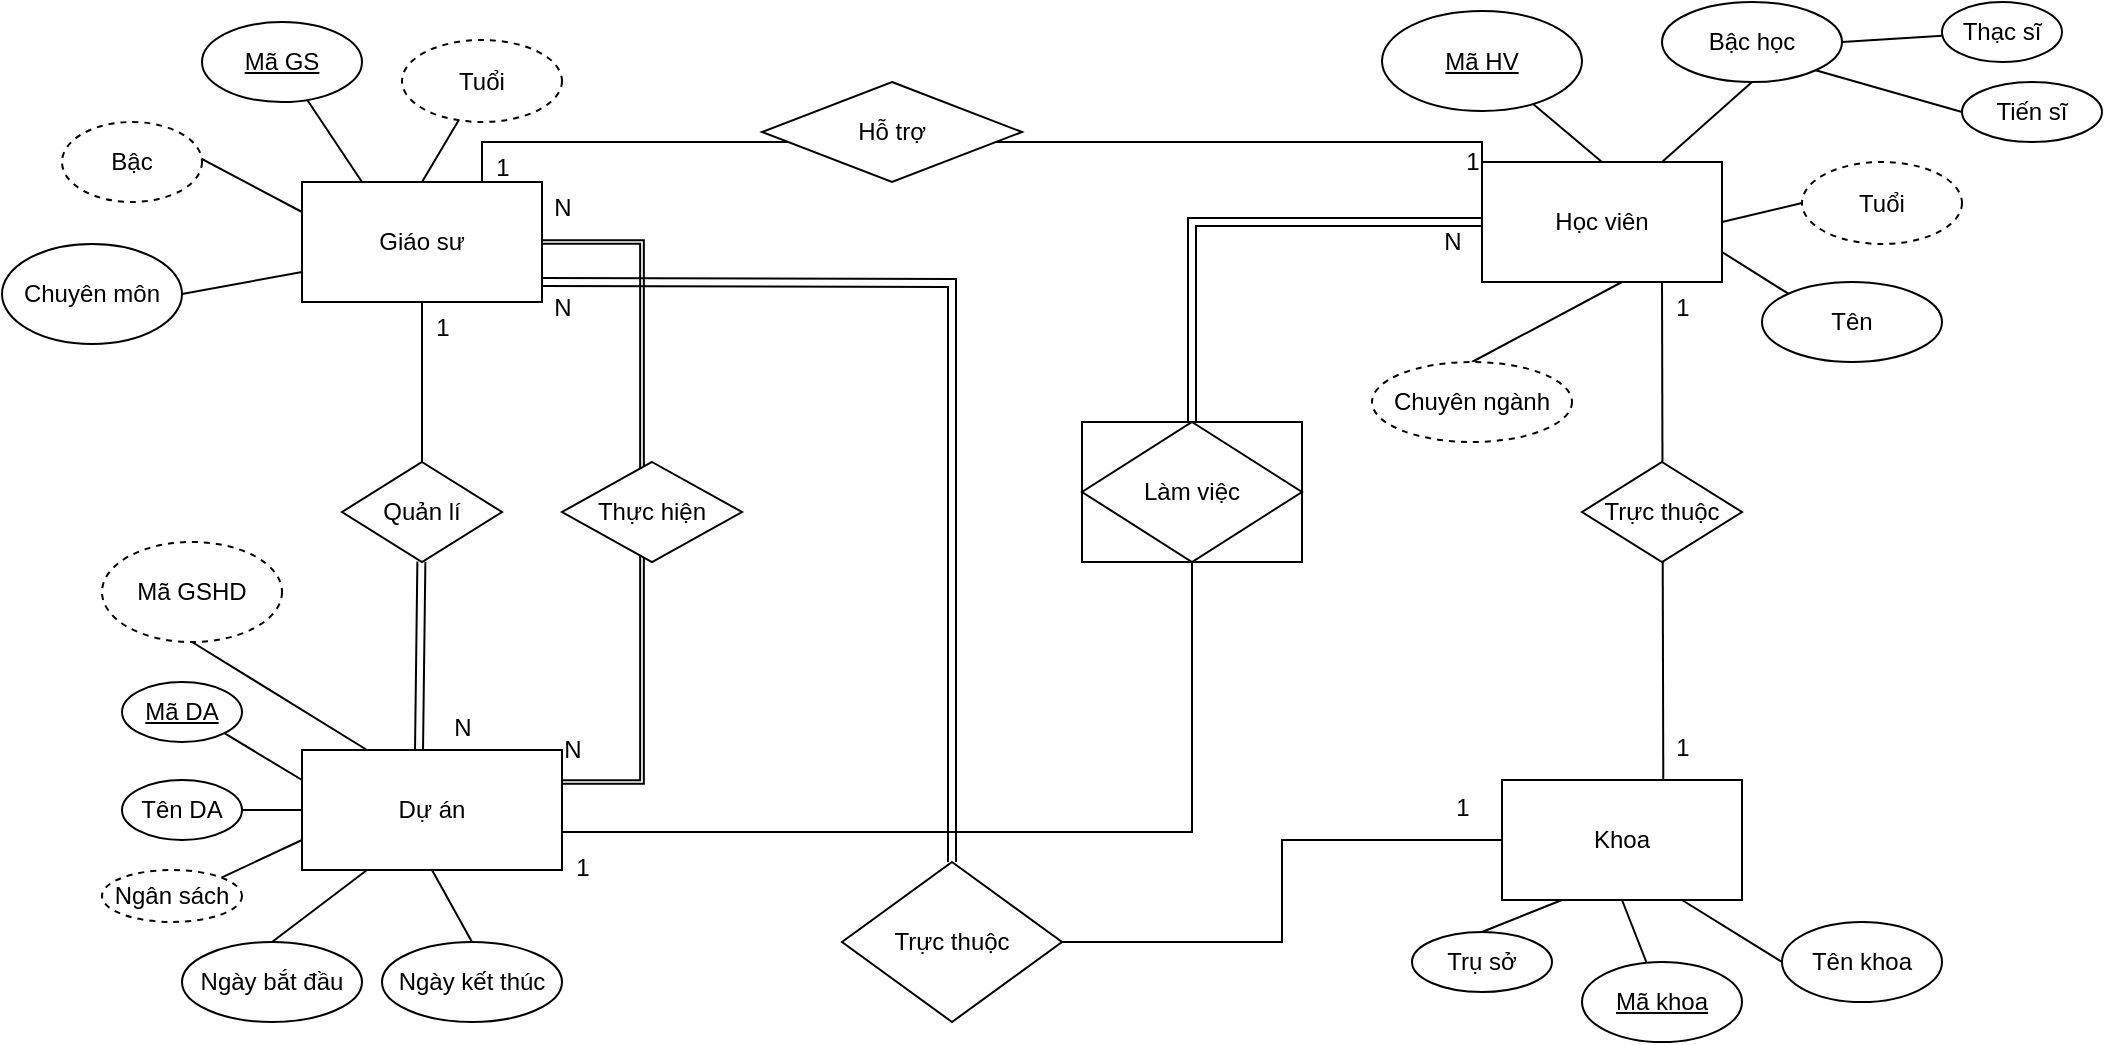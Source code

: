 <mxfile version="26.0.6" pages="3">
  <diagram id="R2lEEEUBdFMjLlhIrx00" name="Page-1">
    <mxGraphModel dx="2385" dy="1395" grid="1" gridSize="10" guides="1" tooltips="1" connect="1" arrows="1" fold="1" page="1" pageScale="1" pageWidth="1169" pageHeight="827" math="0" shadow="0" extFonts="Permanent Marker^https://fonts.googleapis.com/css?family=Permanent+Marker">
      <root>
        <mxCell id="0" />
        <mxCell id="1" parent="0" />
        <mxCell id="rpeQgq2oQJ6F1NOqAaej-4" value="" style="rounded=0;whiteSpace=wrap;html=1;" parent="1" vertex="1">
          <mxGeometry x="600" y="370" width="110" height="70" as="geometry" />
        </mxCell>
        <mxCell id="gOfcM73kA9VS2sifZ0Uw-1" value="Giáo sư" style="rounded=0;whiteSpace=wrap;html=1;fontSize=12;" parent="1" vertex="1">
          <mxGeometry x="210" y="250" width="120" height="60" as="geometry" />
        </mxCell>
        <mxCell id="gOfcM73kA9VS2sifZ0Uw-2" value="" style="endArrow=none;html=1;rounded=0;exitX=0.25;exitY=0;exitDx=0;exitDy=0;fontSize=12;" parent="1" source="gOfcM73kA9VS2sifZ0Uw-1" target="gOfcM73kA9VS2sifZ0Uw-3" edge="1">
          <mxGeometry width="50" height="50" relative="1" as="geometry">
            <mxPoint x="245" y="240" as="sourcePoint" />
            <mxPoint x="220" y="210" as="targetPoint" />
          </mxGeometry>
        </mxCell>
        <mxCell id="gOfcM73kA9VS2sifZ0Uw-3" value="&lt;font style=&quot;vertical-align: inherit;&quot;&gt;&lt;font style=&quot;vertical-align: inherit;&quot;&gt;&lt;u&gt;Mã GS&lt;/u&gt;&lt;/font&gt;&lt;/font&gt;" style="ellipse;whiteSpace=wrap;html=1;fontSize=12;" parent="1" vertex="1">
          <mxGeometry x="160" y="170" width="80" height="40" as="geometry" />
        </mxCell>
        <mxCell id="gOfcM73kA9VS2sifZ0Uw-4" value="" style="endArrow=none;html=1;rounded=0;exitX=0.5;exitY=0;exitDx=0;exitDy=0;fontSize=12;" parent="1" source="gOfcM73kA9VS2sifZ0Uw-1" target="gOfcM73kA9VS2sifZ0Uw-5" edge="1">
          <mxGeometry width="50" height="50" relative="1" as="geometry">
            <mxPoint x="250" y="260" as="sourcePoint" />
            <mxPoint x="280" y="219" as="targetPoint" />
          </mxGeometry>
        </mxCell>
        <mxCell id="gOfcM73kA9VS2sifZ0Uw-5" value="&lt;font style=&quot;vertical-align: inherit;&quot;&gt;&lt;font style=&quot;vertical-align: inherit;&quot;&gt;Tuổi&lt;/font&gt;&lt;/font&gt;" style="ellipse;whiteSpace=wrap;html=1;dashed=1;fontSize=12;" parent="1" vertex="1">
          <mxGeometry x="260" y="179" width="80" height="41" as="geometry" />
        </mxCell>
        <mxCell id="gOfcM73kA9VS2sifZ0Uw-6" value="" style="endArrow=none;html=1;rounded=0;entryX=0;entryY=0.25;entryDx=0;entryDy=0;exitX=0.5;exitY=0;exitDx=0;exitDy=0;fontSize=12;" parent="1" source="gOfcM73kA9VS2sifZ0Uw-7" target="gOfcM73kA9VS2sifZ0Uw-1" edge="1">
          <mxGeometry width="50" height="50" relative="1" as="geometry">
            <mxPoint x="200" y="340" as="sourcePoint" />
            <mxPoint x="240" y="310" as="targetPoint" />
          </mxGeometry>
        </mxCell>
        <mxCell id="gOfcM73kA9VS2sifZ0Uw-7" value="&lt;font style=&quot;vertical-align: inherit;&quot;&gt;&lt;font style=&quot;vertical-align: inherit;&quot;&gt;Bậc&lt;/font&gt;&lt;/font&gt;" style="ellipse;whiteSpace=wrap;html=1;fontSize=12;dashed=1;" parent="1" vertex="1">
          <mxGeometry x="90" y="220" width="70" height="40" as="geometry" />
        </mxCell>
        <mxCell id="gOfcM73kA9VS2sifZ0Uw-8" value="&lt;font style=&quot;vertical-align: inherit;&quot;&gt;&lt;font style=&quot;vertical-align: inherit;&quot;&gt;Chuyên môn&lt;/font&gt;&lt;/font&gt;" style="ellipse;whiteSpace=wrap;html=1;fontSize=12;" parent="1" vertex="1">
          <mxGeometry x="60" y="281" width="90" height="50" as="geometry" />
        </mxCell>
        <mxCell id="gOfcM73kA9VS2sifZ0Uw-9" value="" style="endArrow=none;html=1;rounded=0;exitX=0;exitY=0.75;exitDx=0;exitDy=0;entryX=1;entryY=0.5;entryDx=0;entryDy=0;fontSize=12;" parent="1" source="gOfcM73kA9VS2sifZ0Uw-1" target="gOfcM73kA9VS2sifZ0Uw-8" edge="1">
          <mxGeometry width="50" height="50" relative="1" as="geometry">
            <mxPoint x="260" y="390" as="sourcePoint" />
            <mxPoint x="310" y="340" as="targetPoint" />
          </mxGeometry>
        </mxCell>
        <mxCell id="gOfcM73kA9VS2sifZ0Uw-10" value="&lt;font style=&quot;vertical-align: inherit;&quot;&gt;&lt;font style=&quot;vertical-align: inherit;&quot;&gt;Học viên&lt;/font&gt;&lt;/font&gt;" style="rounded=0;whiteSpace=wrap;html=1;fontSize=12;" parent="1" vertex="1">
          <mxGeometry x="800" y="240" width="120" height="60" as="geometry" />
        </mxCell>
        <mxCell id="gOfcM73kA9VS2sifZ0Uw-11" value="" style="endArrow=none;html=1;rounded=0;exitX=0.5;exitY=0;exitDx=0;exitDy=0;fontSize=12;" parent="1" source="gOfcM73kA9VS2sifZ0Uw-10" target="gOfcM73kA9VS2sifZ0Uw-12" edge="1">
          <mxGeometry width="50" height="50" relative="1" as="geometry">
            <mxPoint x="930" y="270" as="sourcePoint" />
            <mxPoint x="980" y="220" as="targetPoint" />
          </mxGeometry>
        </mxCell>
        <mxCell id="gOfcM73kA9VS2sifZ0Uw-12" value="&lt;font style=&quot;vertical-align: inherit;&quot;&gt;&lt;font style=&quot;vertical-align: inherit;&quot;&gt;&lt;font style=&quot;vertical-align: inherit;&quot;&gt;&lt;font style=&quot;vertical-align: inherit;&quot;&gt;&lt;u&gt;Mã HV&lt;/u&gt;&lt;/font&gt;&lt;/font&gt;&lt;/font&gt;&lt;/font&gt;" style="ellipse;whiteSpace=wrap;html=1;fontSize=12;" parent="1" vertex="1">
          <mxGeometry x="750" y="164.5" width="100" height="50" as="geometry" />
        </mxCell>
        <mxCell id="gOfcM73kA9VS2sifZ0Uw-13" value="&lt;font style=&quot;vertical-align: inherit;&quot;&gt;&lt;font style=&quot;vertical-align: inherit;&quot;&gt;Tuổi&lt;/font&gt;&lt;/font&gt;" style="ellipse;whiteSpace=wrap;html=1;dashed=1;fontSize=12;" parent="1" vertex="1">
          <mxGeometry x="960" y="240" width="80" height="41" as="geometry" />
        </mxCell>
        <mxCell id="gOfcM73kA9VS2sifZ0Uw-14" value="" style="endArrow=none;html=1;rounded=0;entryX=0;entryY=0.5;entryDx=0;entryDy=0;exitX=1;exitY=0.5;exitDx=0;exitDy=0;fontSize=12;" parent="1" source="gOfcM73kA9VS2sifZ0Uw-10" target="gOfcM73kA9VS2sifZ0Uw-13" edge="1">
          <mxGeometry width="50" height="50" relative="1" as="geometry">
            <mxPoint x="920" y="360" as="sourcePoint" />
            <mxPoint x="970" y="310" as="targetPoint" />
          </mxGeometry>
        </mxCell>
        <mxCell id="gOfcM73kA9VS2sifZ0Uw-16" value="" style="endArrow=none;html=1;rounded=0;entryX=1;entryY=0.75;entryDx=0;entryDy=0;exitX=0;exitY=0;exitDx=0;exitDy=0;fontSize=12;" parent="1" source="gOfcM73kA9VS2sifZ0Uw-17" target="gOfcM73kA9VS2sifZ0Uw-10" edge="1">
          <mxGeometry width="50" height="50" relative="1" as="geometry">
            <mxPoint x="960" y="310" as="sourcePoint" />
            <mxPoint x="930" y="290" as="targetPoint" />
          </mxGeometry>
        </mxCell>
        <mxCell id="gOfcM73kA9VS2sifZ0Uw-17" value="&lt;font style=&quot;vertical-align: inherit;&quot;&gt;&lt;font style=&quot;vertical-align: inherit;&quot;&gt;Tên&lt;/font&gt;&lt;/font&gt;" style="ellipse;whiteSpace=wrap;html=1;fontSize=12;" parent="1" vertex="1">
          <mxGeometry x="940" y="300" width="90" height="40" as="geometry" />
        </mxCell>
        <mxCell id="gOfcM73kA9VS2sifZ0Uw-19" value="&lt;font style=&quot;vertical-align: inherit;&quot;&gt;&lt;font style=&quot;vertical-align: inherit;&quot;&gt;Bậc học&lt;/font&gt;&lt;/font&gt;" style="ellipse;whiteSpace=wrap;html=1;fontSize=12;" parent="1" vertex="1">
          <mxGeometry x="890" y="160" width="90" height="40" as="geometry" />
        </mxCell>
        <mxCell id="gOfcM73kA9VS2sifZ0Uw-20" value="" style="endArrow=none;html=1;rounded=0;entryX=0.75;entryY=0;entryDx=0;entryDy=0;exitX=0.5;exitY=1;exitDx=0;exitDy=0;fontSize=12;" parent="1" source="gOfcM73kA9VS2sifZ0Uw-19" target="gOfcM73kA9VS2sifZ0Uw-10" edge="1">
          <mxGeometry width="50" height="50" relative="1" as="geometry">
            <mxPoint x="880" y="310" as="sourcePoint" />
            <mxPoint x="930" y="260" as="targetPoint" />
          </mxGeometry>
        </mxCell>
        <mxCell id="gOfcM73kA9VS2sifZ0Uw-21" value="" style="endArrow=none;html=1;rounded=0;fontSize=12;" parent="1" target="gOfcM73kA9VS2sifZ0Uw-22" edge="1">
          <mxGeometry width="50" height="50" relative="1" as="geometry">
            <mxPoint x="980" y="180" as="sourcePoint" />
            <mxPoint x="1030" y="170" as="targetPoint" />
          </mxGeometry>
        </mxCell>
        <mxCell id="gOfcM73kA9VS2sifZ0Uw-22" value="&lt;font style=&quot;vertical-align: inherit;&quot;&gt;&lt;font style=&quot;vertical-align: inherit;&quot;&gt;Thạc sĩ&lt;/font&gt;&lt;/font&gt;" style="ellipse;whiteSpace=wrap;html=1;fontSize=12;" parent="1" vertex="1">
          <mxGeometry x="1030" y="160" width="60" height="30" as="geometry" />
        </mxCell>
        <mxCell id="gOfcM73kA9VS2sifZ0Uw-23" value="" style="endArrow=none;html=1;rounded=0;entryX=1;entryY=1;entryDx=0;entryDy=0;exitX=0;exitY=0.5;exitDx=0;exitDy=0;fontSize=12;" parent="1" source="gOfcM73kA9VS2sifZ0Uw-24" target="gOfcM73kA9VS2sifZ0Uw-19" edge="1">
          <mxGeometry width="50" height="50" relative="1" as="geometry">
            <mxPoint x="1030" y="210" as="sourcePoint" />
            <mxPoint x="990" y="210" as="targetPoint" />
          </mxGeometry>
        </mxCell>
        <mxCell id="gOfcM73kA9VS2sifZ0Uw-24" value="&lt;font style=&quot;vertical-align: inherit;&quot;&gt;&lt;font style=&quot;vertical-align: inherit;&quot;&gt;Tiến sĩ&lt;/font&gt;&lt;/font&gt;" style="ellipse;whiteSpace=wrap;html=1;fontSize=12;" parent="1" vertex="1">
          <mxGeometry x="1040" y="200" width="70" height="30" as="geometry" />
        </mxCell>
        <mxCell id="gOfcM73kA9VS2sifZ0Uw-26" value="" style="endArrow=none;html=1;rounded=0;entryX=0;entryY=0.25;entryDx=0;entryDy=0;exitX=1;exitY=1;exitDx=0;exitDy=0;fontSize=12;" parent="1" source="gOfcM73kA9VS2sifZ0Uw-27" target="gOfcM73kA9VS2sifZ0Uw-25" edge="1">
          <mxGeometry width="50" height="50" relative="1" as="geometry">
            <mxPoint x="150" y="520" as="sourcePoint" />
            <mxPoint x="210" y="550" as="targetPoint" />
          </mxGeometry>
        </mxCell>
        <mxCell id="gOfcM73kA9VS2sifZ0Uw-27" value="&lt;font style=&quot;vertical-align: inherit;&quot;&gt;&lt;font style=&quot;vertical-align: inherit;&quot;&gt;&lt;font style=&quot;vertical-align: inherit;&quot;&gt;&lt;font style=&quot;vertical-align: inherit;&quot;&gt;&lt;u&gt;Mã DA&lt;/u&gt;&lt;/font&gt;&lt;/font&gt;&lt;/font&gt;&lt;/font&gt;" style="ellipse;whiteSpace=wrap;html=1;fontSize=12;" parent="1" vertex="1">
          <mxGeometry x="120" y="500" width="60" height="30" as="geometry" />
        </mxCell>
        <mxCell id="gOfcM73kA9VS2sifZ0Uw-28" value="&lt;font style=&quot;vertical-align: inherit;&quot;&gt;&lt;font style=&quot;vertical-align: inherit;&quot;&gt;&lt;font style=&quot;vertical-align: inherit;&quot;&gt;&lt;font style=&quot;vertical-align: inherit;&quot;&gt;&lt;font style=&quot;vertical-align: inherit;&quot;&gt;&lt;font style=&quot;vertical-align: inherit;&quot;&gt;&lt;font style=&quot;vertical-align: inherit;&quot;&gt;&lt;font style=&quot;vertical-align: inherit;&quot;&gt;&lt;font style=&quot;vertical-align: inherit;&quot;&gt;&lt;font style=&quot;vertical-align: inherit;&quot;&gt;Tên DA&lt;/font&gt;&lt;/font&gt;&lt;/font&gt;&lt;/font&gt;&lt;/font&gt;&lt;/font&gt;&lt;/font&gt;&lt;/font&gt;&lt;/font&gt;&lt;/font&gt;" style="ellipse;whiteSpace=wrap;html=1;fontSize=12;" parent="1" vertex="1">
          <mxGeometry x="120" y="549" width="60" height="30" as="geometry" />
        </mxCell>
        <mxCell id="gOfcM73kA9VS2sifZ0Uw-29" value="" style="endArrow=none;html=1;rounded=0;entryX=0;entryY=0.5;entryDx=0;entryDy=0;exitX=1;exitY=0.5;exitDx=0;exitDy=0;fontSize=12;" parent="1" source="gOfcM73kA9VS2sifZ0Uw-28" target="gOfcM73kA9VS2sifZ0Uw-25" edge="1">
          <mxGeometry width="50" height="50" relative="1" as="geometry">
            <mxPoint x="181" y="536" as="sourcePoint" />
            <mxPoint x="220" y="559" as="targetPoint" />
          </mxGeometry>
        </mxCell>
        <mxCell id="gOfcM73kA9VS2sifZ0Uw-30" value="" style="endArrow=none;html=1;rounded=0;entryX=0;entryY=0.75;entryDx=0;entryDy=0;exitX=1;exitY=0;exitDx=0;exitDy=0;fontSize=12;" parent="1" source="gOfcM73kA9VS2sifZ0Uw-31" target="gOfcM73kA9VS2sifZ0Uw-25" edge="1">
          <mxGeometry width="50" height="50" relative="1" as="geometry">
            <mxPoint x="180" y="600" as="sourcePoint" />
            <mxPoint x="230" y="569" as="targetPoint" />
          </mxGeometry>
        </mxCell>
        <mxCell id="gOfcM73kA9VS2sifZ0Uw-31" value="&lt;font style=&quot;vertical-align: inherit;&quot;&gt;&lt;font style=&quot;vertical-align: inherit;&quot;&gt;&lt;font style=&quot;vertical-align: inherit;&quot;&gt;&lt;font style=&quot;vertical-align: inherit;&quot;&gt;&lt;font style=&quot;vertical-align: inherit;&quot;&gt;&lt;font style=&quot;vertical-align: inherit;&quot;&gt;&lt;font style=&quot;vertical-align: inherit;&quot;&gt;&lt;font style=&quot;vertical-align: inherit;&quot;&gt;&lt;font style=&quot;vertical-align: inherit;&quot;&gt;&lt;font style=&quot;vertical-align: inherit;&quot;&gt;&lt;font style=&quot;vertical-align: inherit;&quot;&gt;&lt;font style=&quot;vertical-align: inherit;&quot;&gt;Ngân sách&lt;/font&gt;&lt;/font&gt;&lt;/font&gt;&lt;/font&gt;&lt;/font&gt;&lt;/font&gt;&lt;/font&gt;&lt;/font&gt;&lt;/font&gt;&lt;/font&gt;&lt;/font&gt;&lt;/font&gt;" style="ellipse;whiteSpace=wrap;html=1;dashed=1;fontSize=12;" parent="1" vertex="1">
          <mxGeometry x="110" y="594" width="70" height="26" as="geometry" />
        </mxCell>
        <mxCell id="gOfcM73kA9VS2sifZ0Uw-32" value="" style="endArrow=none;html=1;rounded=0;entryX=0.25;entryY=1;entryDx=0;entryDy=0;exitX=0.5;exitY=0;exitDx=0;exitDy=0;fontSize=12;" parent="1" source="gOfcM73kA9VS2sifZ0Uw-33" target="gOfcM73kA9VS2sifZ0Uw-25" edge="1">
          <mxGeometry width="50" height="50" relative="1" as="geometry">
            <mxPoint x="190" y="650" as="sourcePoint" />
            <mxPoint x="240" y="600" as="targetPoint" />
          </mxGeometry>
        </mxCell>
        <mxCell id="gOfcM73kA9VS2sifZ0Uw-33" value="&lt;font style=&quot;vertical-align: inherit;&quot;&gt;&lt;font style=&quot;vertical-align: inherit;&quot;&gt;Ngày bắt đầu&lt;/font&gt;&lt;/font&gt;" style="ellipse;whiteSpace=wrap;html=1;fontSize=12;" parent="1" vertex="1">
          <mxGeometry x="150" y="630" width="90" height="40" as="geometry" />
        </mxCell>
        <mxCell id="gOfcM73kA9VS2sifZ0Uw-34" value="&lt;font style=&quot;vertical-align: inherit;&quot;&gt;&lt;font style=&quot;vertical-align: inherit;&quot;&gt;&lt;font style=&quot;vertical-align: inherit;&quot;&gt;&lt;font style=&quot;vertical-align: inherit;&quot;&gt;Ngày kết thúc&lt;/font&gt;&lt;/font&gt;&lt;/font&gt;&lt;/font&gt;" style="ellipse;whiteSpace=wrap;html=1;fontSize=12;" parent="1" vertex="1">
          <mxGeometry x="250" y="630" width="90" height="40" as="geometry" />
        </mxCell>
        <mxCell id="gOfcM73kA9VS2sifZ0Uw-35" value="" style="endArrow=none;html=1;rounded=0;exitX=0.5;exitY=0;exitDx=0;exitDy=0;entryX=0.5;entryY=1;entryDx=0;entryDy=0;fontSize=12;" parent="1" source="gOfcM73kA9VS2sifZ0Uw-34" target="gOfcM73kA9VS2sifZ0Uw-25" edge="1">
          <mxGeometry width="50" height="50" relative="1" as="geometry">
            <mxPoint x="250" y="600" as="sourcePoint" />
            <mxPoint x="300" y="550" as="targetPoint" />
          </mxGeometry>
        </mxCell>
        <mxCell id="gOfcM73kA9VS2sifZ0Uw-38" value="&lt;font style=&quot;vertical-align: inherit;&quot;&gt;&lt;font style=&quot;vertical-align: inherit;&quot;&gt;Khoa&lt;/font&gt;&lt;/font&gt;" style="rounded=0;whiteSpace=wrap;html=1;fontSize=12;" parent="1" vertex="1">
          <mxGeometry x="810" y="549" width="120" height="60" as="geometry" />
        </mxCell>
        <mxCell id="gOfcM73kA9VS2sifZ0Uw-39" value="" style="endArrow=none;html=1;rounded=0;exitX=0.5;exitY=1;exitDx=0;exitDy=0;fontSize=12;" parent="1" source="gOfcM73kA9VS2sifZ0Uw-38" target="gOfcM73kA9VS2sifZ0Uw-40" edge="1">
          <mxGeometry width="50" height="50" relative="1" as="geometry">
            <mxPoint x="900" y="490" as="sourcePoint" />
            <mxPoint x="890" y="650" as="targetPoint" />
          </mxGeometry>
        </mxCell>
        <mxCell id="gOfcM73kA9VS2sifZ0Uw-40" value="&lt;font style=&quot;vertical-align: inherit;&quot;&gt;&lt;font style=&quot;vertical-align: inherit;&quot;&gt;&lt;font style=&quot;vertical-align: inherit;&quot;&gt;&lt;font style=&quot;vertical-align: inherit;&quot;&gt;&lt;u&gt;&lt;font style=&quot;vertical-align: inherit;&quot;&gt;&lt;font style=&quot;vertical-align: inherit;&quot;&gt;Mã khoa&lt;/font&gt;&lt;/font&gt;&lt;/u&gt;&lt;/font&gt;&lt;/font&gt;&lt;/font&gt;&lt;/font&gt;" style="ellipse;whiteSpace=wrap;html=1;fontSize=12;" parent="1" vertex="1">
          <mxGeometry x="850" y="640" width="80" height="40" as="geometry" />
        </mxCell>
        <mxCell id="gOfcM73kA9VS2sifZ0Uw-41" value="&lt;font style=&quot;vertical-align: inherit;&quot;&gt;&lt;font style=&quot;vertical-align: inherit;&quot;&gt;&lt;font style=&quot;vertical-align: inherit;&quot;&gt;&lt;font style=&quot;vertical-align: inherit;&quot;&gt;&lt;font style=&quot;vertical-align: inherit;&quot;&gt;&lt;font style=&quot;vertical-align: inherit;&quot;&gt;&lt;font style=&quot;vertical-align: inherit;&quot;&gt;&lt;font style=&quot;vertical-align: inherit;&quot;&gt;&lt;font style=&quot;vertical-align: inherit;&quot;&gt;&lt;font style=&quot;vertical-align: inherit;&quot;&gt;Tên khoa&lt;/font&gt;&lt;/font&gt;&lt;/font&gt;&lt;/font&gt;&lt;/font&gt;&lt;/font&gt;&lt;/font&gt;&lt;/font&gt;&lt;/font&gt;&lt;/font&gt;" style="ellipse;whiteSpace=wrap;html=1;fontSize=12;" parent="1" vertex="1">
          <mxGeometry x="950" y="620" width="80" height="40" as="geometry" />
        </mxCell>
        <mxCell id="gOfcM73kA9VS2sifZ0Uw-42" value="" style="endArrow=none;html=1;rounded=0;exitX=0.75;exitY=1;exitDx=0;exitDy=0;entryX=0;entryY=0.5;entryDx=0;entryDy=0;fontSize=12;" parent="1" source="gOfcM73kA9VS2sifZ0Uw-38" target="gOfcM73kA9VS2sifZ0Uw-41" edge="1">
          <mxGeometry width="50" height="50" relative="1" as="geometry">
            <mxPoint x="880" y="619" as="sourcePoint" />
            <mxPoint x="892" y="650" as="targetPoint" />
          </mxGeometry>
        </mxCell>
        <mxCell id="gOfcM73kA9VS2sifZ0Uw-43" value="" style="endArrow=none;html=1;rounded=0;entryX=0.25;entryY=1;entryDx=0;entryDy=0;exitX=0.5;exitY=0;exitDx=0;exitDy=0;fontSize=12;" parent="1" source="gOfcM73kA9VS2sifZ0Uw-44" target="gOfcM73kA9VS2sifZ0Uw-38" edge="1">
          <mxGeometry width="50" height="50" relative="1" as="geometry">
            <mxPoint x="820" y="640" as="sourcePoint" />
            <mxPoint x="902" y="660" as="targetPoint" />
          </mxGeometry>
        </mxCell>
        <mxCell id="gOfcM73kA9VS2sifZ0Uw-44" value="&lt;font style=&quot;vertical-align: inherit;&quot;&gt;&lt;font style=&quot;vertical-align: inherit;&quot;&gt;Trụ sở&lt;/font&gt;&lt;/font&gt;" style="ellipse;whiteSpace=wrap;html=1;fontSize=12;" parent="1" vertex="1">
          <mxGeometry x="765" y="625" width="70" height="30" as="geometry" />
        </mxCell>
        <mxCell id="gOfcM73kA9VS2sifZ0Uw-45" value="" style="endArrow=none;html=1;rounded=0;entryX=0.5;entryY=1;entryDx=0;entryDy=0;fontSize=12;" parent="1" target="gOfcM73kA9VS2sifZ0Uw-1" edge="1">
          <mxGeometry width="50" height="50" relative="1" as="geometry">
            <mxPoint x="270" y="390" as="sourcePoint" />
            <mxPoint x="280" y="310" as="targetPoint" />
          </mxGeometry>
        </mxCell>
        <mxCell id="gOfcM73kA9VS2sifZ0Uw-46" value="&lt;font style=&quot;vertical-align: inherit;&quot;&gt;&lt;font style=&quot;vertical-align: inherit;&quot;&gt;Quản lí&lt;/font&gt;&lt;/font&gt;" style="rhombus;whiteSpace=wrap;html=1;fontSize=12;" parent="1" vertex="1">
          <mxGeometry x="230" y="390" width="80" height="50" as="geometry" />
        </mxCell>
        <mxCell id="gOfcM73kA9VS2sifZ0Uw-47" value="" style="endArrow=none;html=1;rounded=0;shape=link;exitX=0.45;exitY=0.011;exitDx=0;exitDy=0;exitPerimeter=0;fontSize=12;" parent="1" source="gOfcM73kA9VS2sifZ0Uw-25" target="gOfcM73kA9VS2sifZ0Uw-46" edge="1">
          <mxGeometry width="50" height="50" relative="1" as="geometry">
            <mxPoint x="270" y="530" as="sourcePoint" />
            <mxPoint x="269.6" y="440" as="targetPoint" />
          </mxGeometry>
        </mxCell>
        <mxCell id="gOfcM73kA9VS2sifZ0Uw-48" value="1" style="text;html=1;align=center;verticalAlign=middle;resizable=0;points=[];autosize=1;strokeColor=none;fillColor=none;fontSize=12;" parent="1" vertex="1">
          <mxGeometry x="265" y="308" width="30" height="30" as="geometry" />
        </mxCell>
        <mxCell id="gOfcM73kA9VS2sifZ0Uw-49" value="N" style="text;html=1;align=center;verticalAlign=middle;resizable=0;points=[];autosize=1;strokeColor=none;fillColor=none;fontSize=12;" parent="1" vertex="1">
          <mxGeometry x="275" y="508" width="30" height="30" as="geometry" />
        </mxCell>
        <mxCell id="gOfcM73kA9VS2sifZ0Uw-50" value="" style="endArrow=none;html=1;rounded=0;shape=link;edgeStyle=orthogonalEdgeStyle;entryX=1;entryY=0.5;entryDx=0;entryDy=0;width=-1.852;fontSize=12;" parent="1" target="gOfcM73kA9VS2sifZ0Uw-1" edge="1">
          <mxGeometry width="50" height="50" relative="1" as="geometry">
            <mxPoint x="330" y="570" as="sourcePoint" />
            <mxPoint x="360" y="280" as="targetPoint" />
            <Array as="points">
              <mxPoint x="330" y="550" />
              <mxPoint x="380" y="550" />
              <mxPoint x="380" y="280" />
            </Array>
          </mxGeometry>
        </mxCell>
        <mxCell id="gOfcM73kA9VS2sifZ0Uw-51" value="&lt;font style=&quot;vertical-align: inherit;&quot;&gt;&lt;font style=&quot;vertical-align: inherit;&quot;&gt;Thực hiện&lt;/font&gt;&lt;/font&gt;" style="rhombus;whiteSpace=wrap;html=1;fontSize=12;" parent="1" vertex="1">
          <mxGeometry x="340" y="390" width="90" height="50" as="geometry" />
        </mxCell>
        <mxCell id="gOfcM73kA9VS2sifZ0Uw-53" value="N" style="text;html=1;align=center;verticalAlign=middle;resizable=0;points=[];autosize=1;strokeColor=none;fillColor=none;fontSize=12;" parent="1" vertex="1">
          <mxGeometry x="325" y="248" width="30" height="30" as="geometry" />
        </mxCell>
        <mxCell id="gOfcM73kA9VS2sifZ0Uw-54" value="N" style="text;html=1;align=center;verticalAlign=middle;resizable=0;points=[];autosize=1;strokeColor=none;fillColor=none;fontSize=12;" parent="1" vertex="1">
          <mxGeometry x="330" y="519" width="30" height="30" as="geometry" />
        </mxCell>
        <mxCell id="gOfcM73kA9VS2sifZ0Uw-25" value="&lt;font style=&quot;vertical-align: inherit;&quot;&gt;&lt;font style=&quot;vertical-align: inherit;&quot;&gt;Dự án&lt;/font&gt;&lt;/font&gt;" style="rounded=0;whiteSpace=wrap;html=1;fontSize=12;" parent="1" vertex="1">
          <mxGeometry x="210" y="534" width="130" height="60" as="geometry" />
        </mxCell>
        <mxCell id="gOfcM73kA9VS2sifZ0Uw-55" value="" style="endArrow=none;html=1;rounded=0;exitX=1;exitY=0.75;exitDx=0;exitDy=0;edgeStyle=orthogonalEdgeStyle;fontSize=12;entryX=0.5;entryY=1;entryDx=0;entryDy=0;" parent="1" target="gOfcM73kA9VS2sifZ0Uw-56" edge="1">
          <mxGeometry width="50" height="50" relative="1" as="geometry">
            <mxPoint x="340" y="575" as="sourcePoint" />
            <mxPoint x="595" y="575" as="targetPoint" />
            <Array as="points">
              <mxPoint x="655" y="575" />
            </Array>
          </mxGeometry>
        </mxCell>
        <mxCell id="gOfcM73kA9VS2sifZ0Uw-56" value="&lt;font style=&quot;vertical-align: inherit;&quot;&gt;&lt;font style=&quot;vertical-align: inherit;&quot;&gt;&lt;font style=&quot;vertical-align: inherit;&quot;&gt;&lt;font style=&quot;vertical-align: inherit;&quot;&gt;&lt;font style=&quot;vertical-align: inherit;&quot;&gt;&lt;font style=&quot;vertical-align: inherit;&quot;&gt;Làm việc&lt;/font&gt;&lt;/font&gt;&lt;/font&gt;&lt;/font&gt;&lt;/font&gt;&lt;/font&gt;" style="rhombus;whiteSpace=wrap;html=1;fontSize=12;" parent="1" vertex="1">
          <mxGeometry x="600" y="370" width="110" height="70" as="geometry" />
        </mxCell>
        <mxCell id="gOfcM73kA9VS2sifZ0Uw-57" value="" style="endArrow=none;html=1;rounded=0;exitX=0.5;exitY=0;exitDx=0;exitDy=0;entryX=0;entryY=0.5;entryDx=0;entryDy=0;edgeStyle=orthogonalEdgeStyle;shape=link;fontSize=12;" parent="1" source="gOfcM73kA9VS2sifZ0Uw-56" target="gOfcM73kA9VS2sifZ0Uw-10" edge="1">
          <mxGeometry width="50" height="50" relative="1" as="geometry">
            <mxPoint x="690" y="450" as="sourcePoint" />
            <mxPoint x="740" y="400" as="targetPoint" />
          </mxGeometry>
        </mxCell>
        <mxCell id="gOfcM73kA9VS2sifZ0Uw-58" value="1" style="text;html=1;align=center;verticalAlign=middle;resizable=0;points=[];autosize=1;strokeColor=none;fillColor=none;fontSize=12;" parent="1" vertex="1">
          <mxGeometry x="335" y="578" width="30" height="30" as="geometry" />
        </mxCell>
        <mxCell id="gOfcM73kA9VS2sifZ0Uw-59" value="N" style="text;html=1;align=center;verticalAlign=middle;resizable=0;points=[];autosize=1;strokeColor=none;fillColor=none;fontSize=12;" parent="1" vertex="1">
          <mxGeometry x="770" y="265" width="30" height="30" as="geometry" />
        </mxCell>
        <mxCell id="gOfcM73kA9VS2sifZ0Uw-60" value="" style="endArrow=none;html=1;rounded=0;entryX=0.25;entryY=0;entryDx=0;entryDy=0;exitX=0.5;exitY=1;exitDx=0;exitDy=0;fontSize=12;" parent="1" source="gOfcM73kA9VS2sifZ0Uw-61" target="gOfcM73kA9VS2sifZ0Uw-25" edge="1">
          <mxGeometry width="50" height="50" relative="1" as="geometry">
            <mxPoint x="210" y="470" as="sourcePoint" />
            <mxPoint x="260" y="530" as="targetPoint" />
          </mxGeometry>
        </mxCell>
        <mxCell id="gOfcM73kA9VS2sifZ0Uw-61" value="Mã GSHD" style="ellipse;whiteSpace=wrap;html=1;dashed=1;fontSize=12;" parent="1" vertex="1">
          <mxGeometry x="110" y="430" width="90" height="50" as="geometry" />
        </mxCell>
        <mxCell id="gOfcM73kA9VS2sifZ0Uw-62" value="" style="endArrow=none;html=1;rounded=0;exitX=0.75;exitY=0;exitDx=0;exitDy=0;entryX=0;entryY=0;entryDx=0;entryDy=0;edgeStyle=orthogonalEdgeStyle;fontSize=12;" parent="1" source="gOfcM73kA9VS2sifZ0Uw-1" target="gOfcM73kA9VS2sifZ0Uw-10" edge="1">
          <mxGeometry width="50" height="50" relative="1" as="geometry">
            <mxPoint x="500" y="230" as="sourcePoint" />
            <mxPoint x="550" y="180" as="targetPoint" />
          </mxGeometry>
        </mxCell>
        <mxCell id="gOfcM73kA9VS2sifZ0Uw-63" value="&lt;font style=&quot;vertical-align: inherit;&quot;&gt;&lt;font style=&quot;vertical-align: inherit;&quot;&gt;Hỗ trợ&lt;/font&gt;&lt;/font&gt;" style="rhombus;whiteSpace=wrap;html=1;fontSize=12;" parent="1" vertex="1">
          <mxGeometry x="440" y="200" width="130" height="50" as="geometry" />
        </mxCell>
        <mxCell id="gOfcM73kA9VS2sifZ0Uw-66" value="" style="endArrow=none;html=1;rounded=0;exitX=0.5;exitY=0;exitDx=0;exitDy=0;fontSize=12;" parent="1" source="gOfcM73kA9VS2sifZ0Uw-67" edge="1">
          <mxGeometry width="50" height="50" relative="1" as="geometry">
            <mxPoint x="890" y="350" as="sourcePoint" />
            <mxPoint x="870" y="300" as="targetPoint" />
          </mxGeometry>
        </mxCell>
        <mxCell id="gOfcM73kA9VS2sifZ0Uw-67" value="&lt;font style=&quot;vertical-align: inherit;&quot;&gt;&lt;font style=&quot;vertical-align: inherit;&quot;&gt;Chuyên ngành&lt;/font&gt;&lt;/font&gt;" style="ellipse;whiteSpace=wrap;html=1;dashed=1;fontSize=12;" parent="1" vertex="1">
          <mxGeometry x="745" y="340" width="100" height="40" as="geometry" />
        </mxCell>
        <mxCell id="gOfcM73kA9VS2sifZ0Uw-68" value="1" style="text;html=1;align=center;verticalAlign=middle;resizable=0;points=[];autosize=1;strokeColor=none;fillColor=none;fontSize=12;" parent="1" vertex="1">
          <mxGeometry x="295" y="228" width="30" height="30" as="geometry" />
        </mxCell>
        <mxCell id="gOfcM73kA9VS2sifZ0Uw-69" value="1" style="text;html=1;align=center;verticalAlign=middle;resizable=0;points=[];autosize=1;strokeColor=none;fillColor=none;fontSize=12;" parent="1" vertex="1">
          <mxGeometry x="780" y="225" width="30" height="30" as="geometry" />
        </mxCell>
        <mxCell id="gOfcM73kA9VS2sifZ0Uw-70" value="" style="endArrow=none;html=1;rounded=0;entryX=0.75;entryY=1;entryDx=0;entryDy=0;exitX=0.672;exitY=-0.008;exitDx=0;exitDy=0;exitPerimeter=0;fontSize=12;" parent="1" source="gOfcM73kA9VS2sifZ0Uw-38" target="gOfcM73kA9VS2sifZ0Uw-10" edge="1">
          <mxGeometry width="50" height="50" relative="1" as="geometry">
            <mxPoint x="860" y="390" as="sourcePoint" />
            <mxPoint x="910" y="340" as="targetPoint" />
          </mxGeometry>
        </mxCell>
        <mxCell id="gOfcM73kA9VS2sifZ0Uw-71" value="&lt;font style=&quot;vertical-align: inherit;&quot;&gt;&lt;font style=&quot;vertical-align: inherit;&quot;&gt;Trực thuộc&lt;/font&gt;&lt;/font&gt;" style="rhombus;whiteSpace=wrap;html=1;fontSize=12;" parent="1" vertex="1">
          <mxGeometry x="850" y="390" width="80" height="50" as="geometry" />
        </mxCell>
        <mxCell id="gOfcM73kA9VS2sifZ0Uw-72" value="1" style="text;html=1;align=center;verticalAlign=middle;resizable=0;points=[];autosize=1;strokeColor=none;fillColor=none;fontSize=12;" parent="1" vertex="1">
          <mxGeometry x="885" y="298" width="30" height="30" as="geometry" />
        </mxCell>
        <mxCell id="gOfcM73kA9VS2sifZ0Uw-73" value="1" style="text;html=1;align=center;verticalAlign=middle;resizable=0;points=[];autosize=1;strokeColor=none;fillColor=none;fontSize=12;" parent="1" vertex="1">
          <mxGeometry x="885" y="518" width="30" height="30" as="geometry" />
        </mxCell>
        <mxCell id="Cac8SbOeJ6l4wnquU_x5-1" value="" style="endArrow=none;html=1;rounded=0;edgeStyle=orthogonalEdgeStyle;shape=link;" parent="1" target="Cac8SbOeJ6l4wnquU_x5-2" edge="1">
          <mxGeometry width="50" height="50" relative="1" as="geometry">
            <mxPoint x="330" y="300" as="sourcePoint" />
            <mxPoint x="600" y="640" as="targetPoint" />
          </mxGeometry>
        </mxCell>
        <mxCell id="Cac8SbOeJ6l4wnquU_x5-2" value="&lt;font style=&quot;vertical-align: inherit;&quot;&gt;&lt;font style=&quot;vertical-align: inherit;&quot;&gt;Trực thuộc&lt;/font&gt;&lt;/font&gt;" style="rhombus;whiteSpace=wrap;html=1;" parent="1" vertex="1">
          <mxGeometry x="480" y="590" width="110" height="80" as="geometry" />
        </mxCell>
        <mxCell id="Cac8SbOeJ6l4wnquU_x5-3" value="" style="endArrow=none;html=1;rounded=0;exitX=1;exitY=0.5;exitDx=0;exitDy=0;entryX=0;entryY=0.5;entryDx=0;entryDy=0;edgeStyle=orthogonalEdgeStyle;" parent="1" source="Cac8SbOeJ6l4wnquU_x5-2" target="gOfcM73kA9VS2sifZ0Uw-38" edge="1">
          <mxGeometry width="50" height="50" relative="1" as="geometry">
            <mxPoint x="590" y="640" as="sourcePoint" />
            <mxPoint x="640" y="590" as="targetPoint" />
          </mxGeometry>
        </mxCell>
        <mxCell id="rpeQgq2oQJ6F1NOqAaej-1" value="1" style="text;html=1;align=center;verticalAlign=middle;resizable=0;points=[];autosize=1;strokeColor=none;fillColor=none;" parent="1" vertex="1">
          <mxGeometry x="775" y="548" width="30" height="30" as="geometry" />
        </mxCell>
        <mxCell id="rpeQgq2oQJ6F1NOqAaej-2" value="N" style="text;html=1;align=center;verticalAlign=middle;resizable=0;points=[];autosize=1;strokeColor=none;fillColor=none;" parent="1" vertex="1">
          <mxGeometry x="325" y="298" width="30" height="30" as="geometry" />
        </mxCell>
      </root>
    </mxGraphModel>
  </diagram>
  <diagram id="6VU4xNHsIehUNb_MC2a0" name="Trang-2">
    <mxGraphModel dx="671" dy="557" grid="1" gridSize="10" guides="1" tooltips="1" connect="1" arrows="1" fold="1" page="1" pageScale="1" pageWidth="1169" pageHeight="827" math="0" shadow="0">
      <root>
        <mxCell id="0" />
        <mxCell id="1" parent="0" />
        <mxCell id="FaBpG_J7xMGH7g3uO-7X-2" value="" style="endArrow=none;html=1;rounded=0;exitX=0.25;exitY=0;exitDx=0;exitDy=0;entryX=1;entryY=1;entryDx=0;entryDy=0;" parent="1" source="jcgGDTKgwiOf7Lvlx6TF-21" target="FaBpG_J7xMGH7g3uO-7X-3" edge="1">
          <mxGeometry width="50" height="50" relative="1" as="geometry">
            <mxPoint x="450" y="240" as="sourcePoint" />
            <mxPoint x="430" y="190" as="targetPoint" />
          </mxGeometry>
        </mxCell>
        <mxCell id="FaBpG_J7xMGH7g3uO-7X-3" value="&lt;u&gt;Mã thuốc&lt;/u&gt;" style="ellipse;whiteSpace=wrap;html=1;" parent="1" vertex="1">
          <mxGeometry x="380" y="180" width="70" height="40" as="geometry" />
        </mxCell>
        <mxCell id="FaBpG_J7xMGH7g3uO-7X-4" value="" style="endArrow=none;html=1;rounded=0;entryX=0.5;entryY=1;entryDx=0;entryDy=0;exitX=0.5;exitY=0;exitDx=0;exitDy=0;" parent="1" source="jcgGDTKgwiOf7Lvlx6TF-21" target="FaBpG_J7xMGH7g3uO-7X-5" edge="1">
          <mxGeometry width="50" height="50" relative="1" as="geometry">
            <mxPoint x="480" y="240" as="sourcePoint" />
            <mxPoint x="490" y="180" as="targetPoint" />
          </mxGeometry>
        </mxCell>
        <mxCell id="FaBpG_J7xMGH7g3uO-7X-5" value="Mã công ty" style="ellipse;whiteSpace=wrap;html=1;" parent="1" vertex="1">
          <mxGeometry x="450" y="158" width="70" height="40" as="geometry" />
        </mxCell>
        <mxCell id="FaBpG_J7xMGH7g3uO-7X-6" value="" style="endArrow=none;html=1;rounded=0;exitX=0.75;exitY=0;exitDx=0;exitDy=0;" parent="1" source="jcgGDTKgwiOf7Lvlx6TF-21" target="FaBpG_J7xMGH7g3uO-7X-7" edge="1">
          <mxGeometry width="50" height="50" relative="1" as="geometry">
            <mxPoint x="510" y="240" as="sourcePoint" />
            <mxPoint x="540" y="200" as="targetPoint" />
          </mxGeometry>
        </mxCell>
        <mxCell id="FaBpG_J7xMGH7g3uO-7X-7" value="Mã hiệu thuốc" style="ellipse;whiteSpace=wrap;html=1;" parent="1" vertex="1">
          <mxGeometry x="515" y="180" width="70" height="40" as="geometry" />
        </mxCell>
        <mxCell id="FaBpG_J7xMGH7g3uO-7X-8" value="" style="endArrow=none;html=1;rounded=0;entryX=0.25;entryY=1;entryDx=0;entryDy=0;exitX=0.5;exitY=0;exitDx=0;exitDy=0;" parent="1" source="jcgGDTKgwiOf7Lvlx6TF-1" target="jcgGDTKgwiOf7Lvlx6TF-21" edge="1">
          <mxGeometry width="50" height="50" relative="1" as="geometry">
            <mxPoint x="420" y="350" as="sourcePoint" />
            <mxPoint x="450" y="300" as="targetPoint" />
          </mxGeometry>
        </mxCell>
        <mxCell id="jcgGDTKgwiOf7Lvlx6TF-1" value="HSD" style="ellipse;whiteSpace=wrap;html=1;" parent="1" vertex="1">
          <mxGeometry x="360" y="304" width="60" height="30" as="geometry" />
        </mxCell>
        <mxCell id="jcgGDTKgwiOf7Lvlx6TF-2" value="" style="endArrow=none;html=1;rounded=0;exitX=0.5;exitY=0;exitDx=0;exitDy=0;entryX=0.5;entryY=1;entryDx=0;entryDy=0;" parent="1" source="jcgGDTKgwiOf7Lvlx6TF-3" target="jcgGDTKgwiOf7Lvlx6TF-21" edge="1">
          <mxGeometry width="50" height="50" relative="1" as="geometry">
            <mxPoint x="480" y="330" as="sourcePoint" />
            <mxPoint x="480" y="300" as="targetPoint" />
          </mxGeometry>
        </mxCell>
        <mxCell id="jcgGDTKgwiOf7Lvlx6TF-3" value="NSX" style="ellipse;whiteSpace=wrap;html=1;" parent="1" vertex="1">
          <mxGeometry x="410" y="334" width="60" height="26" as="geometry" />
        </mxCell>
        <mxCell id="jcgGDTKgwiOf7Lvlx6TF-4" value="" style="endArrow=none;html=1;rounded=0;entryX=0.75;entryY=1;entryDx=0;entryDy=0;exitX=0.5;exitY=0;exitDx=0;exitDy=0;" parent="1" source="jcgGDTKgwiOf7Lvlx6TF-5" target="jcgGDTKgwiOf7Lvlx6TF-21" edge="1">
          <mxGeometry width="50" height="50" relative="1" as="geometry">
            <mxPoint x="520" y="340" as="sourcePoint" />
            <mxPoint x="510" y="300" as="targetPoint" />
          </mxGeometry>
        </mxCell>
        <mxCell id="jcgGDTKgwiOf7Lvlx6TF-5" value="Tên&amp;nbsp;" style="ellipse;whiteSpace=wrap;html=1;" parent="1" vertex="1">
          <mxGeometry x="540" y="320" width="60" height="30" as="geometry" />
        </mxCell>
        <mxCell id="jcgGDTKgwiOf7Lvlx6TF-7" value="Đơn thuốc" style="rounded=0;whiteSpace=wrap;html=1;" parent="1" vertex="1">
          <mxGeometry x="670" y="460" width="120" height="60" as="geometry" />
        </mxCell>
        <mxCell id="jcgGDTKgwiOf7Lvlx6TF-8" value="" style="endArrow=none;html=1;rounded=0;exitX=0.25;exitY=0;exitDx=0;exitDy=0;entryX=1;entryY=1;entryDx=0;entryDy=0;" parent="1" source="jcgGDTKgwiOf7Lvlx6TF-7" target="jcgGDTKgwiOf7Lvlx6TF-9" edge="1">
          <mxGeometry width="50" height="50" relative="1" as="geometry">
            <mxPoint x="710" y="460" as="sourcePoint" />
            <mxPoint x="690" y="410" as="targetPoint" />
          </mxGeometry>
        </mxCell>
        <mxCell id="jcgGDTKgwiOf7Lvlx6TF-9" value="&lt;u&gt;Mã đơn thuốc&lt;/u&gt;" style="ellipse;whiteSpace=wrap;html=1;" parent="1" vertex="1">
          <mxGeometry x="590" y="414" width="70" height="40" as="geometry" />
        </mxCell>
        <mxCell id="jcgGDTKgwiOf7Lvlx6TF-10" value="" style="endArrow=none;html=1;rounded=0;entryX=0.5;entryY=1;entryDx=0;entryDy=0;" parent="1" target="jcgGDTKgwiOf7Lvlx6TF-11" edge="1">
          <mxGeometry width="50" height="50" relative="1" as="geometry">
            <mxPoint x="740" y="460" as="sourcePoint" />
            <mxPoint x="750" y="400" as="targetPoint" />
          </mxGeometry>
        </mxCell>
        <mxCell id="jcgGDTKgwiOf7Lvlx6TF-11" value="Mã bệnh nhân" style="ellipse;whiteSpace=wrap;html=1;" parent="1" vertex="1">
          <mxGeometry x="620" y="360" width="70" height="40" as="geometry" />
        </mxCell>
        <mxCell id="jcgGDTKgwiOf7Lvlx6TF-12" value="" style="endArrow=none;html=1;rounded=0;exitX=0.75;exitY=0;exitDx=0;exitDy=0;" parent="1" source="jcgGDTKgwiOf7Lvlx6TF-7" target="jcgGDTKgwiOf7Lvlx6TF-13" edge="1">
          <mxGeometry width="50" height="50" relative="1" as="geometry">
            <mxPoint x="780" y="460" as="sourcePoint" />
            <mxPoint x="800" y="420" as="targetPoint" />
          </mxGeometry>
        </mxCell>
        <mxCell id="jcgGDTKgwiOf7Lvlx6TF-13" value="Mã hiệu thuốc" style="ellipse;whiteSpace=wrap;html=1;" parent="1" vertex="1">
          <mxGeometry x="775" y="400" width="70" height="40" as="geometry" />
        </mxCell>
        <mxCell id="jcgGDTKgwiOf7Lvlx6TF-14" value="" style="endArrow=none;html=1;rounded=0;entryX=0.25;entryY=1;entryDx=0;entryDy=0;exitX=1;exitY=0.5;exitDx=0;exitDy=0;" parent="1" source="jcgGDTKgwiOf7Lvlx6TF-15" target="jcgGDTKgwiOf7Lvlx6TF-7" edge="1">
          <mxGeometry width="50" height="50" relative="1" as="geometry">
            <mxPoint x="680" y="570" as="sourcePoint" />
            <mxPoint x="730" y="520" as="targetPoint" />
          </mxGeometry>
        </mxCell>
        <mxCell id="jcgGDTKgwiOf7Lvlx6TF-15" value="Mã bác sĩ" style="ellipse;whiteSpace=wrap;html=1;" parent="1" vertex="1">
          <mxGeometry x="585" y="518" width="60" height="30" as="geometry" />
        </mxCell>
        <mxCell id="jcgGDTKgwiOf7Lvlx6TF-16" value="" style="endArrow=none;html=1;rounded=0;entryX=0.5;entryY=1;entryDx=0;entryDy=0;exitX=0.5;exitY=0;exitDx=0;exitDy=0;" parent="1" source="jcgGDTKgwiOf7Lvlx6TF-17" target="jcgGDTKgwiOf7Lvlx6TF-7" edge="1">
          <mxGeometry width="50" height="50" relative="1" as="geometry">
            <mxPoint x="740" y="550" as="sourcePoint" />
            <mxPoint x="740" y="530" as="targetPoint" />
          </mxGeometry>
        </mxCell>
        <mxCell id="jcgGDTKgwiOf7Lvlx6TF-17" value="Ngày tạo" style="ellipse;whiteSpace=wrap;html=1;" parent="1" vertex="1">
          <mxGeometry x="670" y="552" width="60" height="26" as="geometry" />
        </mxCell>
        <mxCell id="jcgGDTKgwiOf7Lvlx6TF-18" value="" style="endArrow=none;html=1;rounded=0;entryX=0.75;entryY=1;entryDx=0;entryDy=0;exitX=0.5;exitY=0;exitDx=0;exitDy=0;" parent="1" source="jcgGDTKgwiOf7Lvlx6TF-19" target="jcgGDTKgwiOf7Lvlx6TF-7" edge="1">
          <mxGeometry width="50" height="50" relative="1" as="geometry">
            <mxPoint x="780" y="560" as="sourcePoint" />
            <mxPoint x="810" y="570" as="targetPoint" />
          </mxGeometry>
        </mxCell>
        <mxCell id="jcgGDTKgwiOf7Lvlx6TF-19" value="Liều lượng" style="ellipse;whiteSpace=wrap;html=1;" parent="1" vertex="1">
          <mxGeometry x="800" y="540" width="60" height="50" as="geometry" />
        </mxCell>
        <mxCell id="jcgGDTKgwiOf7Lvlx6TF-21" value="Thuốc" style="shape=ext;double=1;rounded=0;whiteSpace=wrap;html=1;" parent="1" vertex="1">
          <mxGeometry x="420" y="221" width="100" height="60" as="geometry" />
        </mxCell>
        <mxCell id="jcgGDTKgwiOf7Lvlx6TF-23" value="Bác sĩ" style="rounded=0;whiteSpace=wrap;html=1;" parent="1" vertex="1">
          <mxGeometry x="660" y="670" width="120" height="60" as="geometry" />
        </mxCell>
        <mxCell id="jcgGDTKgwiOf7Lvlx6TF-24" value="" style="endArrow=none;html=1;rounded=0;exitX=0;exitY=0.75;exitDx=0;exitDy=0;" parent="1" source="jcgGDTKgwiOf7Lvlx6TF-23" target="jcgGDTKgwiOf7Lvlx6TF-25" edge="1">
          <mxGeometry width="50" height="50" relative="1" as="geometry">
            <mxPoint x="660" y="720" as="sourcePoint" />
            <mxPoint x="610" y="730" as="targetPoint" />
          </mxGeometry>
        </mxCell>
        <mxCell id="jcgGDTKgwiOf7Lvlx6TF-25" value="&lt;u&gt;Mã bác sĩ&lt;/u&gt;" style="ellipse;whiteSpace=wrap;html=1;" parent="1" vertex="1">
          <mxGeometry x="550" y="720" width="70" height="40" as="geometry" />
        </mxCell>
        <mxCell id="jcgGDTKgwiOf7Lvlx6TF-26" value="" style="endArrow=none;html=1;rounded=0;entryX=0;entryY=0.25;entryDx=0;entryDy=0;exitX=1;exitY=0.5;exitDx=0;exitDy=0;" parent="1" source="jcgGDTKgwiOf7Lvlx6TF-27" target="jcgGDTKgwiOf7Lvlx6TF-23" edge="1">
          <mxGeometry width="50" height="50" relative="1" as="geometry">
            <mxPoint x="570" y="660" as="sourcePoint" />
            <mxPoint x="590" y="728" as="targetPoint" />
          </mxGeometry>
        </mxCell>
        <mxCell id="jcgGDTKgwiOf7Lvlx6TF-27" value="Tên bác sĩ" style="ellipse;whiteSpace=wrap;html=1;" parent="1" vertex="1">
          <mxGeometry x="530" y="640" width="80" height="40" as="geometry" />
        </mxCell>
        <mxCell id="jcgGDTKgwiOf7Lvlx6TF-28" value="" style="endArrow=none;html=1;rounded=0;exitX=0.25;exitY=1;exitDx=0;exitDy=0;" parent="1" source="jcgGDTKgwiOf7Lvlx6TF-23" target="jcgGDTKgwiOf7Lvlx6TF-29" edge="1">
          <mxGeometry width="50" height="50" relative="1" as="geometry">
            <mxPoint x="680" y="735" as="sourcePoint" />
            <mxPoint x="660" y="770" as="targetPoint" />
          </mxGeometry>
        </mxCell>
        <mxCell id="jcgGDTKgwiOf7Lvlx6TF-29" value="Chuyên ngành" style="ellipse;whiteSpace=wrap;html=1;" parent="1" vertex="1">
          <mxGeometry x="600" y="770" width="90" height="40" as="geometry" />
        </mxCell>
        <mxCell id="jcgGDTKgwiOf7Lvlx6TF-30" value="" style="endArrow=none;html=1;rounded=0;entryX=0.75;entryY=1;entryDx=0;entryDy=0;exitX=0.5;exitY=0;exitDx=0;exitDy=0;" parent="1" source="jcgGDTKgwiOf7Lvlx6TF-32" target="jcgGDTKgwiOf7Lvlx6TF-23" edge="1">
          <mxGeometry width="50" height="50" relative="1" as="geometry">
            <mxPoint x="765.0" y="770" as="sourcePoint" />
            <mxPoint x="610" y="748" as="targetPoint" />
          </mxGeometry>
        </mxCell>
        <mxCell id="jcgGDTKgwiOf7Lvlx6TF-32" value="SĐT" style="ellipse;shape=doubleEllipse;whiteSpace=wrap;html=1;" parent="1" vertex="1">
          <mxGeometry x="740" y="760" width="80" height="40" as="geometry" />
        </mxCell>
        <mxCell id="jcgGDTKgwiOf7Lvlx6TF-33" value="" style="endArrow=none;html=1;rounded=0;exitX=0.75;exitY=0;exitDx=0;exitDy=0;entryX=0.5;entryY=1;entryDx=0;entryDy=0;" parent="1" source="jcgGDTKgwiOf7Lvlx6TF-23" target="jcgGDTKgwiOf7Lvlx6TF-34" edge="1">
          <mxGeometry width="50" height="50" relative="1" as="geometry">
            <mxPoint x="700" y="570" as="sourcePoint" />
            <mxPoint x="750" y="520" as="targetPoint" />
          </mxGeometry>
        </mxCell>
        <mxCell id="jcgGDTKgwiOf7Lvlx6TF-34" value="Kê" style="rhombus;whiteSpace=wrap;html=1;" parent="1" vertex="1">
          <mxGeometry x="710" y="570" width="80" height="50" as="geometry" />
        </mxCell>
        <mxCell id="jcgGDTKgwiOf7Lvlx6TF-35" value="N" style="text;html=1;align=center;verticalAlign=middle;resizable=0;points=[];autosize=1;strokeColor=none;fillColor=none;" parent="1" vertex="1">
          <mxGeometry x="745" y="518" width="30" height="30" as="geometry" />
        </mxCell>
        <mxCell id="jcgGDTKgwiOf7Lvlx6TF-36" value="1" style="text;html=1;align=center;verticalAlign=middle;resizable=0;points=[];autosize=1;strokeColor=none;fillColor=none;" parent="1" vertex="1">
          <mxGeometry x="745" y="648" width="30" height="30" as="geometry" />
        </mxCell>
        <mxCell id="jcgGDTKgwiOf7Lvlx6TF-37" value="" style="endArrow=none;html=1;rounded=0;shape=link;" parent="1" source="jcgGDTKgwiOf7Lvlx6TF-34" edge="1">
          <mxGeometry width="50" height="50" relative="1" as="geometry">
            <mxPoint x="749.69" y="568" as="sourcePoint" />
            <mxPoint x="750" y="520" as="targetPoint" />
          </mxGeometry>
        </mxCell>
        <mxCell id="jcgGDTKgwiOf7Lvlx6TF-40" value="" style="endArrow=none;html=1;rounded=0;exitX=0.25;exitY=0;exitDx=0;exitDy=0;entryX=1;entryY=1;entryDx=0;entryDy=0;" parent="1" source="jcgGDTKgwiOf7Lvlx6TF-53" target="jcgGDTKgwiOf7Lvlx6TF-41" edge="1">
          <mxGeometry width="50" height="50" relative="1" as="geometry">
            <mxPoint x="995" y="454" as="sourcePoint" />
            <mxPoint x="970" y="404" as="targetPoint" />
          </mxGeometry>
        </mxCell>
        <mxCell id="jcgGDTKgwiOf7Lvlx6TF-41" value="&lt;u&gt;Mã BN&lt;/u&gt;" style="ellipse;whiteSpace=wrap;html=1;" parent="1" vertex="1">
          <mxGeometry x="920" y="394" width="70" height="40" as="geometry" />
        </mxCell>
        <mxCell id="jcgGDTKgwiOf7Lvlx6TF-42" value="" style="endArrow=none;html=1;rounded=0;entryX=0.5;entryY=1;entryDx=0;entryDy=0;exitX=0.5;exitY=0;exitDx=0;exitDy=0;" parent="1" source="jcgGDTKgwiOf7Lvlx6TF-53" target="jcgGDTKgwiOf7Lvlx6TF-43" edge="1">
          <mxGeometry width="50" height="50" relative="1" as="geometry">
            <mxPoint x="1020" y="454" as="sourcePoint" />
            <mxPoint x="1030" y="394" as="targetPoint" />
          </mxGeometry>
        </mxCell>
        <mxCell id="jcgGDTKgwiOf7Lvlx6TF-43" value="Mã BS" style="ellipse;whiteSpace=wrap;html=1;" parent="1" vertex="1">
          <mxGeometry x="990" y="360" width="70" height="40" as="geometry" />
        </mxCell>
        <mxCell id="jcgGDTKgwiOf7Lvlx6TF-44" value="" style="endArrow=none;html=1;rounded=0;exitX=0.75;exitY=0;exitDx=0;exitDy=0;" parent="1" source="jcgGDTKgwiOf7Lvlx6TF-53" target="jcgGDTKgwiOf7Lvlx6TF-45" edge="1">
          <mxGeometry width="50" height="50" relative="1" as="geometry">
            <mxPoint x="1045" y="454" as="sourcePoint" />
            <mxPoint x="1080" y="414" as="targetPoint" />
          </mxGeometry>
        </mxCell>
        <mxCell id="jcgGDTKgwiOf7Lvlx6TF-45" value="Mã hiệu thuốc" style="ellipse;whiteSpace=wrap;html=1;" parent="1" vertex="1">
          <mxGeometry x="1055" y="394" width="70" height="40" as="geometry" />
        </mxCell>
        <mxCell id="jcgGDTKgwiOf7Lvlx6TF-46" value="" style="endArrow=none;html=1;rounded=0;entryX=0;entryY=0.75;entryDx=0;entryDy=0;exitX=0.5;exitY=0;exitDx=0;exitDy=0;" parent="1" source="jcgGDTKgwiOf7Lvlx6TF-47" target="jcgGDTKgwiOf7Lvlx6TF-53" edge="1">
          <mxGeometry width="50" height="50" relative="1" as="geometry">
            <mxPoint x="960" y="564" as="sourcePoint" />
            <mxPoint x="995" y="514" as="targetPoint" />
          </mxGeometry>
        </mxCell>
        <mxCell id="jcgGDTKgwiOf7Lvlx6TF-47" value="HSD" style="ellipse;whiteSpace=wrap;html=1;" parent="1" vertex="1">
          <mxGeometry x="900" y="518" width="60" height="30" as="geometry" />
        </mxCell>
        <mxCell id="jcgGDTKgwiOf7Lvlx6TF-48" value="" style="endArrow=none;html=1;rounded=0;exitX=0.5;exitY=0;exitDx=0;exitDy=0;entryX=0.25;entryY=1;entryDx=0;entryDy=0;" parent="1" source="jcgGDTKgwiOf7Lvlx6TF-49" target="jcgGDTKgwiOf7Lvlx6TF-53" edge="1">
          <mxGeometry width="50" height="50" relative="1" as="geometry">
            <mxPoint x="1020" y="544" as="sourcePoint" />
            <mxPoint x="1020" y="514" as="targetPoint" />
          </mxGeometry>
        </mxCell>
        <mxCell id="jcgGDTKgwiOf7Lvlx6TF-49" value="NSX" style="ellipse;whiteSpace=wrap;html=1;" parent="1" vertex="1">
          <mxGeometry x="980" y="536" width="60" height="26" as="geometry" />
        </mxCell>
        <mxCell id="jcgGDTKgwiOf7Lvlx6TF-50" value="" style="endArrow=none;html=1;rounded=0;entryX=0.75;entryY=1;entryDx=0;entryDy=0;exitX=0.5;exitY=0;exitDx=0;exitDy=0;" parent="1" source="jcgGDTKgwiOf7Lvlx6TF-51" target="jcgGDTKgwiOf7Lvlx6TF-53" edge="1">
          <mxGeometry width="50" height="50" relative="1" as="geometry">
            <mxPoint x="1060" y="554" as="sourcePoint" />
            <mxPoint x="1045" y="514" as="targetPoint" />
          </mxGeometry>
        </mxCell>
        <mxCell id="jcgGDTKgwiOf7Lvlx6TF-51" value="Tên BN&amp;nbsp;" style="ellipse;whiteSpace=wrap;html=1;" parent="1" vertex="1">
          <mxGeometry x="1080" y="534" width="60" height="30" as="geometry" />
        </mxCell>
        <mxCell id="jcgGDTKgwiOf7Lvlx6TF-53" value="Bệnh nhân" style="rounded=0;whiteSpace=wrap;html=1;" parent="1" vertex="1">
          <mxGeometry x="970" y="467" width="100" height="46" as="geometry" />
        </mxCell>
        <mxCell id="WwRrXMmDaqKJv0uPAJte-1" value="" style="endArrow=none;html=1;rounded=0;exitX=1;exitY=0.5;exitDx=0;exitDy=0;shape=link;" parent="1" source="jcgGDTKgwiOf7Lvlx6TF-7" edge="1">
          <mxGeometry width="50" height="50" relative="1" as="geometry">
            <mxPoint x="780" y="490" as="sourcePoint" />
            <mxPoint x="840" y="490" as="targetPoint" />
          </mxGeometry>
        </mxCell>
        <mxCell id="WwRrXMmDaqKJv0uPAJte-2" value="Sử dụng" style="rhombus;whiteSpace=wrap;html=1;" parent="1" vertex="1">
          <mxGeometry x="820" y="470" width="100" height="40" as="geometry" />
        </mxCell>
        <mxCell id="WwRrXMmDaqKJv0uPAJte-3" value="" style="endArrow=none;html=1;rounded=0;exitX=1;exitY=0.5;exitDx=0;exitDy=0;entryX=0;entryY=0.5;entryDx=0;entryDy=0;" parent="1" source="WwRrXMmDaqKJv0uPAJte-2" target="jcgGDTKgwiOf7Lvlx6TF-53" edge="1">
          <mxGeometry width="50" height="50" relative="1" as="geometry">
            <mxPoint x="920" y="500" as="sourcePoint" />
            <mxPoint x="970" y="450" as="targetPoint" />
          </mxGeometry>
        </mxCell>
        <mxCell id="WwRrXMmDaqKJv0uPAJte-4" value="N" style="text;html=1;align=center;verticalAlign=middle;resizable=0;points=[];autosize=1;strokeColor=none;fillColor=none;" parent="1" vertex="1">
          <mxGeometry x="785" y="458" width="30" height="30" as="geometry" />
        </mxCell>
        <mxCell id="WwRrXMmDaqKJv0uPAJte-5" value="1" style="text;html=1;align=center;verticalAlign=middle;resizable=0;points=[];autosize=1;strokeColor=none;fillColor=none;" parent="1" vertex="1">
          <mxGeometry x="945" y="458" width="30" height="30" as="geometry" />
        </mxCell>
        <mxCell id="WwRrXMmDaqKJv0uPAJte-21" value="&lt;font style=&quot;vertical-align: inherit;&quot;&gt;&lt;font style=&quot;vertical-align: inherit;&quot;&gt;Hiệu thuốc&lt;/font&gt;&lt;/font&gt;" style="rounded=0;whiteSpace=wrap;html=1;" parent="1" vertex="1">
          <mxGeometry x="705" y="213" width="120" height="60" as="geometry" />
        </mxCell>
        <mxCell id="WwRrXMmDaqKJv0uPAJte-22" value="&lt;font style=&quot;vertical-align: inherit;&quot;&gt;&lt;font style=&quot;vertical-align: inherit;&quot;&gt;Tên hiệu thuốc&lt;/font&gt;&lt;/font&gt;" style="ellipse;whiteSpace=wrap;html=1;rounded=0;dashed=1;" parent="1" vertex="1">
          <mxGeometry x="890" y="183" width="85" height="38" as="geometry" />
        </mxCell>
        <mxCell id="WwRrXMmDaqKJv0uPAJte-23" value="&lt;font style=&quot;vertical-align: inherit;&quot;&gt;&lt;font style=&quot;vertical-align: inherit;&quot;&gt;&lt;u&gt;Mã hiệu thuốc&lt;/u&gt;&lt;/font&gt;&lt;/font&gt;" style="ellipse;whiteSpace=wrap;html=1;" parent="1" vertex="1">
          <mxGeometry x="855" y="221" width="80" height="39" as="geometry" />
        </mxCell>
        <mxCell id="WwRrXMmDaqKJv0uPAJte-24" value="&lt;font style=&quot;vertical-align: inherit;&quot;&gt;&lt;font style=&quot;vertical-align: inherit;&quot;&gt;Địa chỉ HT&lt;/font&gt;&lt;/font&gt;" style="ellipse;whiteSpace=wrap;html=1;rounded=0;" parent="1" vertex="1">
          <mxGeometry x="735" y="164" width="80" height="28" as="geometry" />
        </mxCell>
        <mxCell id="WwRrXMmDaqKJv0uPAJte-27" value="" style="endArrow=none;html=1;rounded=0;exitX=0.5;exitY=0;exitDx=0;exitDy=0;entryX=0.5;entryY=1;entryDx=0;entryDy=0;" parent="1" source="WwRrXMmDaqKJv0uPAJte-21" target="WwRrXMmDaqKJv0uPAJte-24" edge="1">
          <mxGeometry width="50" height="50" relative="1" as="geometry">
            <mxPoint x="658" y="240" as="sourcePoint" />
            <mxPoint x="635" y="188" as="targetPoint" />
          </mxGeometry>
        </mxCell>
        <mxCell id="WwRrXMmDaqKJv0uPAJte-28" value="" style="endArrow=none;html=1;rounded=0;exitX=1;exitY=0.25;exitDx=0;exitDy=0;entryX=0;entryY=0.5;entryDx=0;entryDy=0;" parent="1" source="WwRrXMmDaqKJv0uPAJte-21" target="WwRrXMmDaqKJv0uPAJte-22" edge="1">
          <mxGeometry width="50" height="50" relative="1" as="geometry">
            <mxPoint x="775" y="223" as="sourcePoint" />
            <mxPoint x="785" y="202" as="targetPoint" />
          </mxGeometry>
        </mxCell>
        <mxCell id="WwRrXMmDaqKJv0uPAJte-29" value="" style="endArrow=none;html=1;rounded=0;exitX=1;exitY=0.5;exitDx=0;exitDy=0;entryX=0;entryY=0.5;entryDx=0;entryDy=0;" parent="1" source="WwRrXMmDaqKJv0uPAJte-21" target="WwRrXMmDaqKJv0uPAJte-23" edge="1">
          <mxGeometry width="50" height="50" relative="1" as="geometry">
            <mxPoint x="785" y="233" as="sourcePoint" />
            <mxPoint x="795" y="212" as="targetPoint" />
          </mxGeometry>
        </mxCell>
        <mxCell id="WwRrXMmDaqKJv0uPAJte-30" value="1" style="text;html=1;align=center;verticalAlign=middle;resizable=0;points=[];autosize=1;strokeColor=none;fillColor=none;" parent="1" vertex="1">
          <mxGeometry x="740" y="270" width="30" height="30" as="geometry" />
        </mxCell>
        <mxCell id="WwRrXMmDaqKJv0uPAJte-31" value="" style="endArrow=none;html=1;rounded=0;exitX=1;exitY=0;exitDx=0;exitDy=0;" parent="1" source="WwRrXMmDaqKJv0uPAJte-24" target="WwRrXMmDaqKJv0uPAJte-32" edge="1">
          <mxGeometry width="50" height="50" relative="1" as="geometry">
            <mxPoint x="785" y="172" as="sourcePoint" />
            <mxPoint x="825" y="152" as="targetPoint" />
          </mxGeometry>
        </mxCell>
        <mxCell id="WwRrXMmDaqKJv0uPAJte-32" value="&lt;u&gt;Số nhà&lt;/u&gt;" style="ellipse;whiteSpace=wrap;html=1;" parent="1" vertex="1">
          <mxGeometry x="815" y="134" width="50" height="30" as="geometry" />
        </mxCell>
        <mxCell id="WwRrXMmDaqKJv0uPAJte-33" value="" style="endArrow=none;html=1;rounded=0;exitX=0.5;exitY=0;exitDx=0;exitDy=0;entryX=0.5;entryY=1;entryDx=0;entryDy=0;" parent="1" source="WwRrXMmDaqKJv0uPAJte-24" target="WwRrXMmDaqKJv0uPAJte-34" edge="1">
          <mxGeometry width="50" height="50" relative="1" as="geometry">
            <mxPoint x="804" y="168" as="sourcePoint" />
            <mxPoint x="765" y="144" as="targetPoint" />
          </mxGeometry>
        </mxCell>
        <mxCell id="WwRrXMmDaqKJv0uPAJte-34" value="Đường" style="ellipse;whiteSpace=wrap;html=1;" parent="1" vertex="1">
          <mxGeometry x="765" y="124" width="50" height="20" as="geometry" />
        </mxCell>
        <mxCell id="WwRrXMmDaqKJv0uPAJte-35" value="" style="endArrow=none;html=1;rounded=0;exitX=0;exitY=0;exitDx=0;exitDy=0;entryX=0.5;entryY=1;entryDx=0;entryDy=0;" parent="1" source="WwRrXMmDaqKJv0uPAJte-24" target="WwRrXMmDaqKJv0uPAJte-36" edge="1">
          <mxGeometry width="50" height="50" relative="1" as="geometry">
            <mxPoint x="770" y="164" as="sourcePoint" />
            <mxPoint x="745" y="124" as="targetPoint" />
          </mxGeometry>
        </mxCell>
        <mxCell id="WwRrXMmDaqKJv0uPAJte-36" value="Phường" style="ellipse;whiteSpace=wrap;html=1;" parent="1" vertex="1">
          <mxGeometry x="710" y="114" width="55" height="20" as="geometry" />
        </mxCell>
        <mxCell id="WwRrXMmDaqKJv0uPAJte-37" value="" style="endArrow=none;html=1;rounded=0;exitX=0;exitY=0.5;exitDx=0;exitDy=0;" parent="1" source="WwRrXMmDaqKJv0uPAJte-24" target="WwRrXMmDaqKJv0uPAJte-38" edge="1">
          <mxGeometry width="50" height="50" relative="1" as="geometry">
            <mxPoint x="735" y="175" as="sourcePoint" />
            <mxPoint x="705" y="174" as="targetPoint" />
          </mxGeometry>
        </mxCell>
        <mxCell id="WwRrXMmDaqKJv0uPAJte-38" value="Quận" style="ellipse;whiteSpace=wrap;html=1;" parent="1" vertex="1">
          <mxGeometry x="670" y="155" width="50" height="20" as="geometry" />
        </mxCell>
        <mxCell id="WwRrXMmDaqKJv0uPAJte-39" value="" style="endArrow=none;html=1;rounded=0;exitX=0.664;exitY=0.006;exitDx=0;exitDy=0;exitPerimeter=0;shape=link;" parent="1" source="jcgGDTKgwiOf7Lvlx6TF-7" target="WwRrXMmDaqKJv0uPAJte-40" edge="1">
          <mxGeometry width="50" height="50" relative="1" as="geometry">
            <mxPoint x="810" y="310" as="sourcePoint" />
            <mxPoint x="753" y="370" as="targetPoint" />
          </mxGeometry>
        </mxCell>
        <mxCell id="WwRrXMmDaqKJv0uPAJte-40" value="Lưu trữ" style="rhombus;whiteSpace=wrap;html=1;" parent="1" vertex="1">
          <mxGeometry x="710" y="340" width="80" height="44" as="geometry" />
        </mxCell>
        <mxCell id="WwRrXMmDaqKJv0uPAJte-41" value="" style="endArrow=none;html=1;rounded=0;entryX=0.374;entryY=1.002;entryDx=0;entryDy=0;entryPerimeter=0;" parent="1" target="WwRrXMmDaqKJv0uPAJte-21" edge="1">
          <mxGeometry width="50" height="50" relative="1" as="geometry">
            <mxPoint x="750" y="340" as="sourcePoint" />
            <mxPoint x="800" y="290" as="targetPoint" />
          </mxGeometry>
        </mxCell>
        <mxCell id="WwRrXMmDaqKJv0uPAJte-42" value="N" style="text;html=1;align=center;verticalAlign=middle;resizable=0;points=[];autosize=1;strokeColor=none;fillColor=none;" parent="1" vertex="1">
          <mxGeometry x="745" y="434" width="30" height="30" as="geometry" />
        </mxCell>
        <mxCell id="WwRrXMmDaqKJv0uPAJte-43" value="" style="endArrow=none;html=1;rounded=0;exitX=1;exitY=0.5;exitDx=0;exitDy=0;shape=link;" parent="1" source="jcgGDTKgwiOf7Lvlx6TF-21" target="WwRrXMmDaqKJv0uPAJte-44" edge="1">
          <mxGeometry width="50" height="50" relative="1" as="geometry">
            <mxPoint x="530" y="270" as="sourcePoint" />
            <mxPoint x="560" y="251" as="targetPoint" />
          </mxGeometry>
        </mxCell>
        <mxCell id="WwRrXMmDaqKJv0uPAJte-44" value="Bán" style="rhombus;whiteSpace=wrap;html=1;" parent="1" vertex="1">
          <mxGeometry x="565" y="231.5" width="80" height="41" as="geometry" />
        </mxCell>
        <mxCell id="WwRrXMmDaqKJv0uPAJte-45" value="" style="endArrow=none;html=1;rounded=0;exitX=1;exitY=0.5;exitDx=0;exitDy=0;entryX=0;entryY=0.632;entryDx=0;entryDy=0;entryPerimeter=0;" parent="1" source="WwRrXMmDaqKJv0uPAJte-44" target="WwRrXMmDaqKJv0uPAJte-21" edge="1">
          <mxGeometry width="50" height="50" relative="1" as="geometry">
            <mxPoint x="650" y="310" as="sourcePoint" />
            <mxPoint x="700" y="260" as="targetPoint" />
          </mxGeometry>
        </mxCell>
        <mxCell id="WwRrXMmDaqKJv0uPAJte-46" value="&amp;nbsp;N" style="text;html=1;align=center;verticalAlign=middle;resizable=0;points=[];autosize=1;strokeColor=none;fillColor=none;" parent="1" vertex="1">
          <mxGeometry x="510" y="228" width="40" height="30" as="geometry" />
        </mxCell>
        <mxCell id="WwRrXMmDaqKJv0uPAJte-47" value="1" style="text;html=1;align=center;verticalAlign=middle;resizable=0;points=[];autosize=1;strokeColor=none;fillColor=none;" parent="1" vertex="1">
          <mxGeometry x="675" y="228" width="30" height="30" as="geometry" />
        </mxCell>
        <mxCell id="WwRrXMmDaqKJv0uPAJte-49" value="&lt;font style=&quot;vertical-align: inherit;&quot;&gt;&lt;font style=&quot;vertical-align: inherit;&quot;&gt;Công ty dược phẩm&lt;/font&gt;&lt;/font&gt;" style="rounded=0;whiteSpace=wrap;html=1;" parent="1" vertex="1">
          <mxGeometry x="150" y="134" width="120" height="60" as="geometry" />
        </mxCell>
        <mxCell id="WwRrXMmDaqKJv0uPAJte-50" value="&lt;u&gt;&lt;font style=&quot;vertical-align: inherit;&quot;&gt;&lt;font style=&quot;vertical-align: inherit;&quot;&gt;Mã CT&lt;/font&gt;&lt;/font&gt;&lt;/u&gt;" style="ellipse;whiteSpace=wrap;html=1;" parent="1" vertex="1">
          <mxGeometry x="20" y="169" width="80" height="30" as="geometry" />
        </mxCell>
        <mxCell id="WwRrXMmDaqKJv0uPAJte-51" value="&lt;font style=&quot;vertical-align: inherit;&quot;&gt;&lt;font style=&quot;vertical-align: inherit;&quot;&gt;Tên CT&lt;/font&gt;&lt;/font&gt;" style="ellipse;whiteSpace=wrap;html=1;dashed=1;" parent="1" vertex="1">
          <mxGeometry x="20" y="118" width="80" height="30" as="geometry" />
        </mxCell>
        <mxCell id="WwRrXMmDaqKJv0uPAJte-53" value="" style="endArrow=none;html=1;rounded=0;exitX=0;exitY=0.25;exitDx=0;exitDy=0;entryX=1;entryY=0.5;entryDx=0;entryDy=0;" parent="1" source="WwRrXMmDaqKJv0uPAJte-49" target="WwRrXMmDaqKJv0uPAJte-51" edge="1">
          <mxGeometry width="50" height="50" relative="1" as="geometry">
            <mxPoint x="180" y="128" as="sourcePoint" />
            <mxPoint x="119.392" y="142.174" as="targetPoint" />
          </mxGeometry>
        </mxCell>
        <mxCell id="WwRrXMmDaqKJv0uPAJte-54" value="" style="endArrow=none;html=1;rounded=0;exitX=0;exitY=0.5;exitDx=0;exitDy=0;entryX=1;entryY=0.5;entryDx=0;entryDy=0;" parent="1" source="WwRrXMmDaqKJv0uPAJte-49" target="WwRrXMmDaqKJv0uPAJte-50" edge="1">
          <mxGeometry width="50" height="50" relative="1" as="geometry">
            <mxPoint x="170" y="164" as="sourcePoint" />
            <mxPoint x="130.0" y="181" as="targetPoint" />
          </mxGeometry>
        </mxCell>
        <mxCell id="WwRrXMmDaqKJv0uPAJte-55" value="" style="endArrow=none;html=1;rounded=0;exitX=0;exitY=0.75;exitDx=0;exitDy=0;entryX=0.575;entryY=0.036;entryDx=0;entryDy=0;entryPerimeter=0;" parent="1" source="WwRrXMmDaqKJv0uPAJte-49" target="WwRrXMmDaqKJv0uPAJte-56" edge="1">
          <mxGeometry width="50" height="50" relative="1" as="geometry">
            <mxPoint x="180" y="174" as="sourcePoint" />
            <mxPoint x="128.397" y="224.767" as="targetPoint" />
          </mxGeometry>
        </mxCell>
        <mxCell id="WwRrXMmDaqKJv0uPAJte-56" value="&lt;font style=&quot;vertical-align: inherit;&quot;&gt;&lt;font style=&quot;vertical-align: inherit;&quot;&gt;Địa chỉ&amp;nbsp;&lt;/font&gt;&lt;/font&gt;" style="ellipse;whiteSpace=wrap;html=1;rounded=0;" parent="1" vertex="1">
          <mxGeometry x="80" y="238" width="80" height="28" as="geometry" />
        </mxCell>
        <mxCell id="WwRrXMmDaqKJv0uPAJte-57" value="" style="endArrow=none;html=1;rounded=0;exitX=1;exitY=1;exitDx=0;exitDy=0;" parent="1" source="WwRrXMmDaqKJv0uPAJte-56" target="WwRrXMmDaqKJv0uPAJte-58" edge="1">
          <mxGeometry width="50" height="50" relative="1" as="geometry">
            <mxPoint x="117.5" y="320" as="sourcePoint" />
            <mxPoint x="157.5" y="300" as="targetPoint" />
          </mxGeometry>
        </mxCell>
        <mxCell id="WwRrXMmDaqKJv0uPAJte-58" value="&lt;u&gt;Số&lt;/u&gt;" style="ellipse;whiteSpace=wrap;html=1;" parent="1" vertex="1">
          <mxGeometry x="147.5" y="282" width="50" height="30" as="geometry" />
        </mxCell>
        <mxCell id="WwRrXMmDaqKJv0uPAJte-59" value="" style="endArrow=none;html=1;rounded=0;exitX=0.5;exitY=1;exitDx=0;exitDy=0;entryX=0.5;entryY=1;entryDx=0;entryDy=0;" parent="1" source="WwRrXMmDaqKJv0uPAJte-56" target="WwRrXMmDaqKJv0uPAJte-60" edge="1">
          <mxGeometry width="50" height="50" relative="1" as="geometry">
            <mxPoint x="136.5" y="316" as="sourcePoint" />
            <mxPoint x="97.5" y="292" as="targetPoint" />
          </mxGeometry>
        </mxCell>
        <mxCell id="WwRrXMmDaqKJv0uPAJte-60" value="Đường" style="ellipse;whiteSpace=wrap;html=1;" parent="1" vertex="1">
          <mxGeometry x="95" y="290" width="50" height="20" as="geometry" />
        </mxCell>
        <mxCell id="WwRrXMmDaqKJv0uPAJte-61" value="" style="endArrow=none;html=1;rounded=0;exitX=0;exitY=1;exitDx=0;exitDy=0;entryX=0.5;entryY=1;entryDx=0;entryDy=0;" parent="1" source="WwRrXMmDaqKJv0uPAJte-56" target="WwRrXMmDaqKJv0uPAJte-62" edge="1">
          <mxGeometry width="50" height="50" relative="1" as="geometry">
            <mxPoint x="102.5" y="312" as="sourcePoint" />
            <mxPoint x="77.5" y="272" as="targetPoint" />
          </mxGeometry>
        </mxCell>
        <mxCell id="WwRrXMmDaqKJv0uPAJte-62" value="Phường" style="ellipse;whiteSpace=wrap;html=1;" parent="1" vertex="1">
          <mxGeometry x="32.5" y="270" width="55" height="20" as="geometry" />
        </mxCell>
        <mxCell id="WwRrXMmDaqKJv0uPAJte-63" value="" style="endArrow=none;html=1;rounded=0;exitX=0;exitY=0.5;exitDx=0;exitDy=0;" parent="1" source="WwRrXMmDaqKJv0uPAJte-56" target="WwRrXMmDaqKJv0uPAJte-64" edge="1">
          <mxGeometry width="50" height="50" relative="1" as="geometry">
            <mxPoint x="67.5" y="323" as="sourcePoint" />
            <mxPoint x="37.5" y="322" as="targetPoint" />
          </mxGeometry>
        </mxCell>
        <mxCell id="WwRrXMmDaqKJv0uPAJte-64" value="Quận" style="ellipse;whiteSpace=wrap;html=1;" parent="1" vertex="1">
          <mxGeometry x="10" y="232" width="50" height="20" as="geometry" />
        </mxCell>
        <mxCell id="WwRrXMmDaqKJv0uPAJte-66" value="Sản xuất" style="rhombus;whiteSpace=wrap;html=1;" parent="1" vertex="1">
          <mxGeometry x="210" y="230" width="60" height="46" as="geometry" />
        </mxCell>
        <mxCell id="WwRrXMmDaqKJv0uPAJte-67" value="" style="endArrow=none;html=1;rounded=0;exitX=0.75;exitY=1;exitDx=0;exitDy=0;entryX=0.5;entryY=0;entryDx=0;entryDy=0;" parent="1" source="WwRrXMmDaqKJv0uPAJte-49" target="WwRrXMmDaqKJv0uPAJte-66" edge="1">
          <mxGeometry width="50" height="50" relative="1" as="geometry">
            <mxPoint x="300" y="200" as="sourcePoint" />
            <mxPoint x="250" y="230" as="targetPoint" />
          </mxGeometry>
        </mxCell>
        <mxCell id="WwRrXMmDaqKJv0uPAJte-68" value="" style="endArrow=none;html=1;rounded=0;exitX=1;exitY=0.5;exitDx=0;exitDy=0;entryX=0.017;entryY=0.555;entryDx=0;entryDy=0;entryPerimeter=0;shape=link;" parent="1" source="WwRrXMmDaqKJv0uPAJte-66" target="jcgGDTKgwiOf7Lvlx6TF-21" edge="1">
          <mxGeometry width="50" height="50" relative="1" as="geometry">
            <mxPoint x="290" y="280" as="sourcePoint" />
            <mxPoint x="340" y="230" as="targetPoint" />
          </mxGeometry>
        </mxCell>
        <mxCell id="WwRrXMmDaqKJv0uPAJte-69" value="1" style="text;html=1;align=center;verticalAlign=middle;resizable=0;points=[];autosize=1;strokeColor=none;fillColor=none;" parent="1" vertex="1">
          <mxGeometry x="230" y="192" width="30" height="30" as="geometry" />
        </mxCell>
        <mxCell id="WwRrXMmDaqKJv0uPAJte-70" value="N" style="text;html=1;align=center;verticalAlign=middle;resizable=0;points=[];autosize=1;strokeColor=none;fillColor=none;" parent="1" vertex="1">
          <mxGeometry x="390" y="230" width="30" height="30" as="geometry" />
        </mxCell>
        <mxCell id="WwRrXMmDaqKJv0uPAJte-79" value="" style="endArrow=none;html=1;rounded=0;exitX=0.25;exitY=0;exitDx=0;exitDy=0;edgeStyle=orthogonalEdgeStyle;entryX=0;entryY=0.5;entryDx=0;entryDy=0;" parent="1" source="WwRrXMmDaqKJv0uPAJte-49" target="WwRrXMmDaqKJv0uPAJte-80" edge="1">
          <mxGeometry width="50" height="50" relative="1" as="geometry">
            <mxPoint x="300" y="180" as="sourcePoint" />
            <mxPoint x="220" y="80" as="targetPoint" />
          </mxGeometry>
        </mxCell>
        <mxCell id="WwRrXMmDaqKJv0uPAJte-80" value="Ký" style="rhombus;whiteSpace=wrap;html=1;" parent="1" vertex="1">
          <mxGeometry x="210" y="60" width="60" height="30" as="geometry" />
        </mxCell>
        <mxCell id="WwRrXMmDaqKJv0uPAJte-81" value="" style="endArrow=none;html=1;rounded=0;exitX=1;exitY=0.5;exitDx=0;exitDy=0;shape=link;" parent="1" source="WwRrXMmDaqKJv0uPAJte-80" target="WwRrXMmDaqKJv0uPAJte-82" edge="1">
          <mxGeometry width="50" height="50" relative="1" as="geometry">
            <mxPoint x="280" y="100" as="sourcePoint" />
            <mxPoint x="310" y="75" as="targetPoint" />
          </mxGeometry>
        </mxCell>
        <mxCell id="cXUUrvJbLr3ZWZQisMGZ-1" value="" style="edgeStyle=orthogonalEdgeStyle;rounded=0;orthogonalLoop=1;jettySize=auto;html=1;" edge="1" parent="1" source="WwRrXMmDaqKJv0uPAJte-82" target="WwRrXMmDaqKJv0uPAJte-94">
          <mxGeometry relative="1" as="geometry" />
        </mxCell>
        <mxCell id="WwRrXMmDaqKJv0uPAJte-82" value="Hợp đồng" style="rounded=0;whiteSpace=wrap;html=1;" parent="1" vertex="1">
          <mxGeometry x="350" y="57.5" width="70" height="35" as="geometry" />
        </mxCell>
        <mxCell id="WwRrXMmDaqKJv0uPAJte-83" value="" style="endArrow=none;html=1;rounded=0;entryX=1;entryY=0.5;entryDx=0;entryDy=0;exitX=0;exitY=0.5;exitDx=0;exitDy=0;shape=link;" parent="1" source="WwRrXMmDaqKJv0uPAJte-84" target="WwRrXMmDaqKJv0uPAJte-82" edge="1">
          <mxGeometry width="50" height="50" relative="1" as="geometry">
            <mxPoint x="500" y="75" as="sourcePoint" />
            <mxPoint x="350" y="130" as="targetPoint" />
          </mxGeometry>
        </mxCell>
        <mxCell id="WwRrXMmDaqKJv0uPAJte-84" value="Thỏa thuận" style="rhombus;whiteSpace=wrap;html=1;" parent="1" vertex="1">
          <mxGeometry x="515" y="55" width="80" height="40" as="geometry" />
        </mxCell>
        <mxCell id="WwRrXMmDaqKJv0uPAJte-85" value="" style="endArrow=none;html=1;rounded=0;entryX=1;entryY=0.5;entryDx=0;entryDy=0;exitX=-0.005;exitY=0.278;exitDx=0;exitDy=0;exitPerimeter=0;edgeStyle=orthogonalEdgeStyle;" parent="1" source="WwRrXMmDaqKJv0uPAJte-21" target="WwRrXMmDaqKJv0uPAJte-84" edge="1">
          <mxGeometry width="50" height="50" relative="1" as="geometry">
            <mxPoint x="590" y="140" as="sourcePoint" />
            <mxPoint x="640" y="90" as="targetPoint" />
          </mxGeometry>
        </mxCell>
        <mxCell id="WwRrXMmDaqKJv0uPAJte-86" value="" style="endArrow=none;html=1;rounded=0;entryX=0;entryY=0;entryDx=0;entryDy=0;exitX=1;exitY=1;exitDx=0;exitDy=0;" parent="1" source="WwRrXMmDaqKJv0uPAJte-87" target="WwRrXMmDaqKJv0uPAJte-82" edge="1">
          <mxGeometry width="50" height="50" relative="1" as="geometry">
            <mxPoint x="330" y="50" as="sourcePoint" />
            <mxPoint x="340" y="100" as="targetPoint" />
          </mxGeometry>
        </mxCell>
        <mxCell id="WwRrXMmDaqKJv0uPAJte-87" value="&lt;u&gt;Mã hợp đồng&lt;/u&gt;" style="ellipse;whiteSpace=wrap;html=1;" parent="1" vertex="1">
          <mxGeometry x="260" y="15" width="70" height="40" as="geometry" />
        </mxCell>
        <mxCell id="WwRrXMmDaqKJv0uPAJte-88" value="" style="endArrow=none;html=1;rounded=0;entryX=1;entryY=0;entryDx=0;entryDy=0;exitX=0;exitY=0.5;exitDx=0;exitDy=0;" parent="1" source="WwRrXMmDaqKJv0uPAJte-89" target="WwRrXMmDaqKJv0uPAJte-82" edge="1">
          <mxGeometry width="50" height="50" relative="1" as="geometry">
            <mxPoint x="440" y="40" as="sourcePoint" />
            <mxPoint x="340" y="100" as="targetPoint" />
          </mxGeometry>
        </mxCell>
        <mxCell id="WwRrXMmDaqKJv0uPAJte-89" value="Mã CT" style="ellipse;whiteSpace=wrap;html=1;" parent="1" vertex="1">
          <mxGeometry x="445" y="21.25" width="75" height="27.5" as="geometry" />
        </mxCell>
        <mxCell id="WwRrXMmDaqKJv0uPAJte-91" value="" style="endArrow=none;html=1;rounded=0;entryX=0.25;entryY=1;entryDx=0;entryDy=0;exitX=0.5;exitY=0;exitDx=0;exitDy=0;" parent="1" source="WwRrXMmDaqKJv0uPAJte-94" target="WwRrXMmDaqKJv0uPAJte-82" edge="1">
          <mxGeometry width="50" height="50" relative="1" as="geometry">
            <mxPoint x="326.605" y="111.943" as="sourcePoint" />
            <mxPoint x="420" y="120" as="targetPoint" />
          </mxGeometry>
        </mxCell>
        <mxCell id="WwRrXMmDaqKJv0uPAJte-92" value="" style="endArrow=none;html=1;rounded=0;entryX=0.75;entryY=1;entryDx=0;entryDy=0;exitX=0;exitY=0;exitDx=0;exitDy=0;" parent="1" source="WwRrXMmDaqKJv0uPAJte-93" target="WwRrXMmDaqKJv0uPAJte-82" edge="1">
          <mxGeometry width="50" height="50" relative="1" as="geometry">
            <mxPoint x="440" y="120" as="sourcePoint" />
            <mxPoint x="410" y="100" as="targetPoint" />
          </mxGeometry>
        </mxCell>
        <mxCell id="WwRrXMmDaqKJv0uPAJte-93" value="Thời hạn" style="ellipse;whiteSpace=wrap;html=1;" parent="1" vertex="1">
          <mxGeometry x="410" y="99.75" width="75" height="37" as="geometry" />
        </mxCell>
        <mxCell id="WwRrXMmDaqKJv0uPAJte-94" value="Mã hiệu thuốc" style="ellipse;shape=doubleEllipse;whiteSpace=wrap;html=1;" parent="1" vertex="1">
          <mxGeometry x="290" y="114" width="100" height="46" as="geometry" />
        </mxCell>
        <mxCell id="GRziENTjDyzjZuvpf8ge-3" value="1" style="text;html=1;align=center;verticalAlign=middle;resizable=0;points=[];autosize=1;strokeColor=none;fillColor=none;" parent="1" vertex="1">
          <mxGeometry x="675" y="202" width="30" height="30" as="geometry" />
        </mxCell>
        <mxCell id="GRziENTjDyzjZuvpf8ge-4" value="1" style="text;html=1;align=center;verticalAlign=middle;resizable=0;points=[];autosize=1;strokeColor=none;fillColor=none;" parent="1" vertex="1">
          <mxGeometry x="180" y="106.75" width="30" height="30" as="geometry" />
        </mxCell>
        <mxCell id="cXUUrvJbLr3ZWZQisMGZ-2" value="N" style="text;html=1;align=center;verticalAlign=middle;resizable=0;points=[];autosize=1;strokeColor=none;fillColor=none;" vertex="1" parent="1">
          <mxGeometry x="315" y="68" width="30" height="30" as="geometry" />
        </mxCell>
        <mxCell id="cXUUrvJbLr3ZWZQisMGZ-3" value="1" style="text;html=1;align=center;verticalAlign=middle;resizable=0;points=[];autosize=1;strokeColor=none;fillColor=none;" vertex="1" parent="1">
          <mxGeometry x="415" y="68" width="30" height="30" as="geometry" />
        </mxCell>
      </root>
    </mxGraphModel>
  </diagram>
  <diagram id="sZbbo4NaQxOe9RrPdhoW" name="Trang-3">
    <mxGraphModel dx="1194" dy="558" grid="1" gridSize="10" guides="1" tooltips="1" connect="1" arrows="1" fold="1" page="1" pageScale="1" pageWidth="1169" pageHeight="827" math="0" shadow="0">
      <root>
        <mxCell id="0" />
        <mxCell id="1" parent="0" />
        <mxCell id="XehtO57qPRLsLRZkmixu-1" value="&lt;span style=&quot;text-wrap-mode: wrap;&quot;&gt;CTDP&lt;/span&gt;" style="shape=table;startSize=40;container=1;collapsible=1;childLayout=tableLayout;fixedRows=1;rowLines=0;fontStyle=1;align=center;resizeLast=1;html=1;" parent="1" vertex="1">
          <mxGeometry x="30" y="386" width="180" height="230" as="geometry" />
        </mxCell>
        <mxCell id="XehtO57qPRLsLRZkmixu-2" value="" style="shape=tableRow;horizontal=0;startSize=0;swimlaneHead=0;swimlaneBody=0;fillColor=none;collapsible=0;dropTarget=0;points=[[0,0.5],[1,0.5]];portConstraint=eastwest;top=0;left=0;right=0;bottom=1;" parent="XehtO57qPRLsLRZkmixu-1" vertex="1">
          <mxGeometry y="40" width="180" height="30" as="geometry" />
        </mxCell>
        <mxCell id="XehtO57qPRLsLRZkmixu-3" value="PK" style="shape=partialRectangle;connectable=0;fillColor=none;top=0;left=0;bottom=0;right=0;fontStyle=1;overflow=hidden;whiteSpace=wrap;html=1;" parent="XehtO57qPRLsLRZkmixu-2" vertex="1">
          <mxGeometry width="30" height="30" as="geometry">
            <mxRectangle width="30" height="30" as="alternateBounds" />
          </mxGeometry>
        </mxCell>
        <mxCell id="XehtO57qPRLsLRZkmixu-4" value="Mã CT" style="shape=partialRectangle;connectable=0;fillColor=none;top=0;left=0;bottom=0;right=0;align=left;spacingLeft=6;fontStyle=5;overflow=hidden;whiteSpace=wrap;html=1;" parent="XehtO57qPRLsLRZkmixu-2" vertex="1">
          <mxGeometry x="30" width="150" height="30" as="geometry">
            <mxRectangle width="150" height="30" as="alternateBounds" />
          </mxGeometry>
        </mxCell>
        <mxCell id="XehtO57qPRLsLRZkmixu-5" value="" style="shape=tableRow;horizontal=0;startSize=0;swimlaneHead=0;swimlaneBody=0;fillColor=none;collapsible=0;dropTarget=0;points=[[0,0.5],[1,0.5]];portConstraint=eastwest;top=0;left=0;right=0;bottom=0;" parent="XehtO57qPRLsLRZkmixu-1" vertex="1">
          <mxGeometry y="70" width="180" height="30" as="geometry" />
        </mxCell>
        <mxCell id="XehtO57qPRLsLRZkmixu-6" value="" style="shape=partialRectangle;connectable=0;fillColor=none;top=0;left=0;bottom=0;right=0;editable=1;overflow=hidden;whiteSpace=wrap;html=1;" parent="XehtO57qPRLsLRZkmixu-5" vertex="1">
          <mxGeometry width="30" height="30" as="geometry">
            <mxRectangle width="30" height="30" as="alternateBounds" />
          </mxGeometry>
        </mxCell>
        <mxCell id="XehtO57qPRLsLRZkmixu-7" value="Tên CT" style="shape=partialRectangle;connectable=0;fillColor=none;top=0;left=0;bottom=0;right=0;align=left;spacingLeft=6;overflow=hidden;whiteSpace=wrap;html=1;" parent="XehtO57qPRLsLRZkmixu-5" vertex="1">
          <mxGeometry x="30" width="150" height="30" as="geometry">
            <mxRectangle width="150" height="30" as="alternateBounds" />
          </mxGeometry>
        </mxCell>
        <mxCell id="XehtO57qPRLsLRZkmixu-8" value="" style="shape=tableRow;horizontal=0;startSize=0;swimlaneHead=0;swimlaneBody=0;fillColor=none;collapsible=0;dropTarget=0;points=[[0,0.5],[1,0.5]];portConstraint=eastwest;top=0;left=0;right=0;bottom=0;" parent="XehtO57qPRLsLRZkmixu-1" vertex="1">
          <mxGeometry y="100" width="180" height="30" as="geometry" />
        </mxCell>
        <mxCell id="XehtO57qPRLsLRZkmixu-9" value="" style="shape=partialRectangle;connectable=0;fillColor=none;top=0;left=0;bottom=0;right=0;editable=1;overflow=hidden;whiteSpace=wrap;html=1;" parent="XehtO57qPRLsLRZkmixu-8" vertex="1">
          <mxGeometry width="30" height="30" as="geometry">
            <mxRectangle width="30" height="30" as="alternateBounds" />
          </mxGeometry>
        </mxCell>
        <mxCell id="XehtO57qPRLsLRZkmixu-10" value="Địa chỉ" style="shape=partialRectangle;connectable=0;fillColor=none;top=0;left=0;bottom=0;right=0;align=left;spacingLeft=6;overflow=hidden;whiteSpace=wrap;html=1;" parent="XehtO57qPRLsLRZkmixu-8" vertex="1">
          <mxGeometry x="30" width="150" height="30" as="geometry">
            <mxRectangle width="150" height="30" as="alternateBounds" />
          </mxGeometry>
        </mxCell>
        <mxCell id="XehtO57qPRLsLRZkmixu-11" value="" style="shape=tableRow;horizontal=0;startSize=0;swimlaneHead=0;swimlaneBody=0;fillColor=none;collapsible=0;dropTarget=0;points=[[0,0.5],[1,0.5]];portConstraint=eastwest;top=0;left=0;right=0;bottom=0;" parent="XehtO57qPRLsLRZkmixu-1" vertex="1">
          <mxGeometry y="130" width="180" height="30" as="geometry" />
        </mxCell>
        <mxCell id="XehtO57qPRLsLRZkmixu-12" value="FK1" style="shape=partialRectangle;connectable=0;fillColor=none;top=0;left=0;bottom=0;right=0;editable=1;overflow=hidden;whiteSpace=wrap;html=1;fontStyle=1" parent="XehtO57qPRLsLRZkmixu-11" vertex="1">
          <mxGeometry width="30" height="30" as="geometry">
            <mxRectangle width="30" height="30" as="alternateBounds" />
          </mxGeometry>
        </mxCell>
        <mxCell id="XehtO57qPRLsLRZkmixu-13" value="Mã hợp đồng" style="shape=partialRectangle;connectable=0;fillColor=none;top=0;left=0;bottom=0;right=0;align=left;spacingLeft=6;overflow=hidden;whiteSpace=wrap;html=1;fontStyle=1" parent="XehtO57qPRLsLRZkmixu-11" vertex="1">
          <mxGeometry x="30" width="150" height="30" as="geometry">
            <mxRectangle width="150" height="30" as="alternateBounds" />
          </mxGeometry>
        </mxCell>
        <mxCell id="7IUtacGQzWmtUsMnrSOU-14" value="" style="shape=tableRow;horizontal=0;startSize=0;swimlaneHead=0;swimlaneBody=0;fillColor=none;collapsible=0;dropTarget=0;points=[[0,0.5],[1,0.5]];portConstraint=eastwest;top=0;left=0;right=0;bottom=0;" parent="XehtO57qPRLsLRZkmixu-1" vertex="1">
          <mxGeometry y="160" width="180" height="30" as="geometry" />
        </mxCell>
        <mxCell id="7IUtacGQzWmtUsMnrSOU-15" value="FK2" style="shape=partialRectangle;connectable=0;fillColor=none;top=0;left=0;bottom=0;right=0;editable=1;overflow=hidden;whiteSpace=wrap;html=1;fontStyle=1" parent="7IUtacGQzWmtUsMnrSOU-14" vertex="1">
          <mxGeometry width="30" height="30" as="geometry">
            <mxRectangle width="30" height="30" as="alternateBounds" />
          </mxGeometry>
        </mxCell>
        <mxCell id="7IUtacGQzWmtUsMnrSOU-16" value="Mã hiệu thuốc" style="shape=partialRectangle;connectable=0;fillColor=none;top=0;left=0;bottom=0;right=0;align=left;spacingLeft=6;overflow=hidden;whiteSpace=wrap;html=1;fontStyle=1" parent="7IUtacGQzWmtUsMnrSOU-14" vertex="1">
          <mxGeometry x="30" width="150" height="30" as="geometry">
            <mxRectangle width="150" height="30" as="alternateBounds" />
          </mxGeometry>
        </mxCell>
        <mxCell id="eZfP_BchBODgiGQl2KV2-17" value="" style="shape=tableRow;horizontal=0;startSize=0;swimlaneHead=0;swimlaneBody=0;fillColor=none;collapsible=0;dropTarget=0;points=[[0,0.5],[1,0.5]];portConstraint=eastwest;top=0;left=0;right=0;bottom=0;" parent="XehtO57qPRLsLRZkmixu-1" vertex="1">
          <mxGeometry y="190" width="180" height="30" as="geometry" />
        </mxCell>
        <mxCell id="eZfP_BchBODgiGQl2KV2-18" value="FK3" style="shape=partialRectangle;connectable=0;fillColor=none;top=0;left=0;bottom=0;right=0;editable=1;overflow=hidden;whiteSpace=wrap;html=1;fontStyle=1" parent="eZfP_BchBODgiGQl2KV2-17" vertex="1">
          <mxGeometry width="30" height="30" as="geometry">
            <mxRectangle width="30" height="30" as="alternateBounds" />
          </mxGeometry>
        </mxCell>
        <mxCell id="eZfP_BchBODgiGQl2KV2-19" value="Mã thuốc" style="shape=partialRectangle;connectable=0;fillColor=none;top=0;left=0;bottom=0;right=0;align=left;spacingLeft=6;overflow=hidden;whiteSpace=wrap;html=1;fontStyle=1" parent="eZfP_BchBODgiGQl2KV2-17" vertex="1">
          <mxGeometry x="30" width="150" height="30" as="geometry">
            <mxRectangle width="150" height="30" as="alternateBounds" />
          </mxGeometry>
        </mxCell>
        <mxCell id="XehtO57qPRLsLRZkmixu-14" value="Hợp đồng" style="shape=table;startSize=30;container=1;collapsible=1;childLayout=tableLayout;fixedRows=1;rowLines=0;fontStyle=1;align=center;resizeLast=1;html=1;whiteSpace=wrap;" parent="1" vertex="1">
          <mxGeometry x="100" y="20" width="180" height="170" as="geometry" />
        </mxCell>
        <mxCell id="XehtO57qPRLsLRZkmixu-15" value="" style="shape=tableRow;horizontal=0;startSize=0;swimlaneHead=0;swimlaneBody=0;fillColor=none;collapsible=0;dropTarget=0;points=[[0,0.5],[1,0.5]];portConstraint=eastwest;top=0;left=0;right=0;bottom=0;html=1;" parent="XehtO57qPRLsLRZkmixu-14" vertex="1">
          <mxGeometry y="30" width="180" height="50" as="geometry" />
        </mxCell>
        <mxCell id="XehtO57qPRLsLRZkmixu-16" value="PK&lt;div&gt;&lt;br&gt;&lt;/div&gt;&lt;div&gt;PK,FK1&lt;/div&gt;" style="shape=partialRectangle;connectable=0;fillColor=none;top=0;left=0;bottom=0;right=0;fontStyle=1;overflow=hidden;html=1;whiteSpace=wrap;" parent="XehtO57qPRLsLRZkmixu-15" vertex="1">
          <mxGeometry width="60" height="50" as="geometry">
            <mxRectangle width="60" height="50" as="alternateBounds" />
          </mxGeometry>
        </mxCell>
        <mxCell id="XehtO57qPRLsLRZkmixu-17" value="Mã hợp đồng&lt;div&gt;&lt;br&gt;&lt;/div&gt;&lt;div&gt;Mã CT&lt;/div&gt;&lt;div&gt;&lt;br&gt;&lt;/div&gt;" style="shape=partialRectangle;connectable=0;fillColor=none;top=0;left=0;bottom=0;right=0;align=left;spacingLeft=6;fontStyle=5;overflow=hidden;html=1;whiteSpace=wrap;" parent="XehtO57qPRLsLRZkmixu-15" vertex="1">
          <mxGeometry x="60" width="120" height="50" as="geometry">
            <mxRectangle width="120" height="50" as="alternateBounds" />
          </mxGeometry>
        </mxCell>
        <mxCell id="XehtO57qPRLsLRZkmixu-18" value="" style="shape=tableRow;horizontal=0;startSize=0;swimlaneHead=0;swimlaneBody=0;fillColor=none;collapsible=0;dropTarget=0;points=[[0,0.5],[1,0.5]];portConstraint=eastwest;top=0;left=0;right=0;bottom=1;html=1;" parent="XehtO57qPRLsLRZkmixu-14" vertex="1">
          <mxGeometry y="80" width="180" height="30" as="geometry" />
        </mxCell>
        <mxCell id="XehtO57qPRLsLRZkmixu-19" value="PK,FK2" style="shape=partialRectangle;connectable=0;fillColor=none;top=0;left=0;bottom=0;right=0;fontStyle=1;overflow=hidden;html=1;whiteSpace=wrap;" parent="XehtO57qPRLsLRZkmixu-18" vertex="1">
          <mxGeometry width="60" height="30" as="geometry">
            <mxRectangle width="60" height="30" as="alternateBounds" />
          </mxGeometry>
        </mxCell>
        <mxCell id="XehtO57qPRLsLRZkmixu-20" value="Mã HT" style="shape=partialRectangle;connectable=0;fillColor=none;top=0;left=0;bottom=0;right=0;align=left;spacingLeft=6;fontStyle=5;overflow=hidden;html=1;whiteSpace=wrap;" parent="XehtO57qPRLsLRZkmixu-18" vertex="1">
          <mxGeometry x="60" width="120" height="30" as="geometry">
            <mxRectangle width="120" height="30" as="alternateBounds" />
          </mxGeometry>
        </mxCell>
        <mxCell id="XehtO57qPRLsLRZkmixu-21" value="" style="shape=tableRow;horizontal=0;startSize=0;swimlaneHead=0;swimlaneBody=0;fillColor=none;collapsible=0;dropTarget=0;points=[[0,0.5],[1,0.5]];portConstraint=eastwest;top=0;left=0;right=0;bottom=0;html=1;" parent="XehtO57qPRLsLRZkmixu-14" vertex="1">
          <mxGeometry y="110" width="180" height="30" as="geometry" />
        </mxCell>
        <mxCell id="XehtO57qPRLsLRZkmixu-22" value="" style="shape=partialRectangle;connectable=0;fillColor=none;top=0;left=0;bottom=0;right=0;editable=1;overflow=hidden;html=1;whiteSpace=wrap;" parent="XehtO57qPRLsLRZkmixu-21" vertex="1">
          <mxGeometry width="60" height="30" as="geometry">
            <mxRectangle width="60" height="30" as="alternateBounds" />
          </mxGeometry>
        </mxCell>
        <mxCell id="XehtO57qPRLsLRZkmixu-23" value="Thời hạn hợp đồng" style="shape=partialRectangle;connectable=0;fillColor=none;top=0;left=0;bottom=0;right=0;align=left;spacingLeft=6;overflow=hidden;html=1;whiteSpace=wrap;" parent="XehtO57qPRLsLRZkmixu-21" vertex="1">
          <mxGeometry x="60" width="120" height="30" as="geometry">
            <mxRectangle width="120" height="30" as="alternateBounds" />
          </mxGeometry>
        </mxCell>
        <mxCell id="XehtO57qPRLsLRZkmixu-24" value="" style="shape=tableRow;horizontal=0;startSize=0;swimlaneHead=0;swimlaneBody=0;fillColor=none;collapsible=0;dropTarget=0;points=[[0,0.5],[1,0.5]];portConstraint=eastwest;top=0;left=0;right=0;bottom=0;html=1;" parent="XehtO57qPRLsLRZkmixu-14" vertex="1">
          <mxGeometry y="140" width="180" height="30" as="geometry" />
        </mxCell>
        <mxCell id="XehtO57qPRLsLRZkmixu-25" value="" style="shape=partialRectangle;connectable=0;fillColor=none;top=0;left=0;bottom=0;right=0;editable=1;overflow=hidden;html=1;whiteSpace=wrap;" parent="XehtO57qPRLsLRZkmixu-24" vertex="1">
          <mxGeometry width="60" height="30" as="geometry">
            <mxRectangle width="60" height="30" as="alternateBounds" />
          </mxGeometry>
        </mxCell>
        <mxCell id="XehtO57qPRLsLRZkmixu-26" value="Tên hợp đồng" style="shape=partialRectangle;connectable=0;fillColor=none;top=0;left=0;bottom=0;right=0;align=left;spacingLeft=6;overflow=hidden;html=1;whiteSpace=wrap;" parent="XehtO57qPRLsLRZkmixu-24" vertex="1">
          <mxGeometry x="60" width="120" height="30" as="geometry">
            <mxRectangle width="120" height="30" as="alternateBounds" />
          </mxGeometry>
        </mxCell>
        <mxCell id="hJNL7IT90_HpKnKRWxgY-19" value="&lt;span style=&quot;text-wrap-mode: wrap;&quot;&gt;Hiệu thuốc&lt;/span&gt;" style="shape=table;startSize=40;container=1;collapsible=1;childLayout=tableLayout;fixedRows=1;rowLines=0;fontStyle=1;align=center;resizeLast=1;html=1;" parent="1" vertex="1">
          <mxGeometry x="690" y="359" width="180" height="230" as="geometry" />
        </mxCell>
        <mxCell id="hJNL7IT90_HpKnKRWxgY-20" value="" style="shape=tableRow;horizontal=0;startSize=0;swimlaneHead=0;swimlaneBody=0;fillColor=none;collapsible=0;dropTarget=0;points=[[0,0.5],[1,0.5]];portConstraint=eastwest;top=0;left=0;right=0;bottom=1;" parent="hJNL7IT90_HpKnKRWxgY-19" vertex="1">
          <mxGeometry y="40" width="180" height="30" as="geometry" />
        </mxCell>
        <mxCell id="hJNL7IT90_HpKnKRWxgY-21" value="PK" style="shape=partialRectangle;connectable=0;fillColor=none;top=0;left=0;bottom=0;right=0;fontStyle=1;overflow=hidden;whiteSpace=wrap;html=1;" parent="hJNL7IT90_HpKnKRWxgY-20" vertex="1">
          <mxGeometry width="30" height="30" as="geometry">
            <mxRectangle width="30" height="30" as="alternateBounds" />
          </mxGeometry>
        </mxCell>
        <mxCell id="hJNL7IT90_HpKnKRWxgY-22" value="Mã HT" style="shape=partialRectangle;connectable=0;fillColor=none;top=0;left=0;bottom=0;right=0;align=left;spacingLeft=6;fontStyle=5;overflow=hidden;whiteSpace=wrap;html=1;" parent="hJNL7IT90_HpKnKRWxgY-20" vertex="1">
          <mxGeometry x="30" width="150" height="30" as="geometry">
            <mxRectangle width="150" height="30" as="alternateBounds" />
          </mxGeometry>
        </mxCell>
        <mxCell id="hJNL7IT90_HpKnKRWxgY-23" value="" style="shape=tableRow;horizontal=0;startSize=0;swimlaneHead=0;swimlaneBody=0;fillColor=none;collapsible=0;dropTarget=0;points=[[0,0.5],[1,0.5]];portConstraint=eastwest;top=0;left=0;right=0;bottom=0;" parent="hJNL7IT90_HpKnKRWxgY-19" vertex="1">
          <mxGeometry y="70" width="180" height="30" as="geometry" />
        </mxCell>
        <mxCell id="hJNL7IT90_HpKnKRWxgY-24" value="" style="shape=partialRectangle;connectable=0;fillColor=none;top=0;left=0;bottom=0;right=0;editable=1;overflow=hidden;whiteSpace=wrap;html=1;" parent="hJNL7IT90_HpKnKRWxgY-23" vertex="1">
          <mxGeometry width="30" height="30" as="geometry">
            <mxRectangle width="30" height="30" as="alternateBounds" />
          </mxGeometry>
        </mxCell>
        <mxCell id="hJNL7IT90_HpKnKRWxgY-25" value="Tên HT" style="shape=partialRectangle;connectable=0;fillColor=none;top=0;left=0;bottom=0;right=0;align=left;spacingLeft=6;overflow=hidden;whiteSpace=wrap;html=1;" parent="hJNL7IT90_HpKnKRWxgY-23" vertex="1">
          <mxGeometry x="30" width="150" height="30" as="geometry">
            <mxRectangle width="150" height="30" as="alternateBounds" />
          </mxGeometry>
        </mxCell>
        <mxCell id="hJNL7IT90_HpKnKRWxgY-26" value="" style="shape=tableRow;horizontal=0;startSize=0;swimlaneHead=0;swimlaneBody=0;fillColor=none;collapsible=0;dropTarget=0;points=[[0,0.5],[1,0.5]];portConstraint=eastwest;top=0;left=0;right=0;bottom=0;" parent="hJNL7IT90_HpKnKRWxgY-19" vertex="1">
          <mxGeometry y="100" width="180" height="30" as="geometry" />
        </mxCell>
        <mxCell id="hJNL7IT90_HpKnKRWxgY-27" value="" style="shape=partialRectangle;connectable=0;fillColor=none;top=0;left=0;bottom=0;right=0;editable=1;overflow=hidden;whiteSpace=wrap;html=1;" parent="hJNL7IT90_HpKnKRWxgY-26" vertex="1">
          <mxGeometry width="30" height="30" as="geometry">
            <mxRectangle width="30" height="30" as="alternateBounds" />
          </mxGeometry>
        </mxCell>
        <mxCell id="hJNL7IT90_HpKnKRWxgY-28" value="Địa chỉ" style="shape=partialRectangle;connectable=0;fillColor=none;top=0;left=0;bottom=0;right=0;align=left;spacingLeft=6;overflow=hidden;whiteSpace=wrap;html=1;" parent="hJNL7IT90_HpKnKRWxgY-26" vertex="1">
          <mxGeometry x="30" width="150" height="30" as="geometry">
            <mxRectangle width="150" height="30" as="alternateBounds" />
          </mxGeometry>
        </mxCell>
        <mxCell id="hJNL7IT90_HpKnKRWxgY-29" value="" style="shape=tableRow;horizontal=0;startSize=0;swimlaneHead=0;swimlaneBody=0;fillColor=none;collapsible=0;dropTarget=0;points=[[0,0.5],[1,0.5]];portConstraint=eastwest;top=0;left=0;right=0;bottom=0;" parent="hJNL7IT90_HpKnKRWxgY-19" vertex="1">
          <mxGeometry y="130" width="180" height="30" as="geometry" />
        </mxCell>
        <mxCell id="hJNL7IT90_HpKnKRWxgY-30" value="FK1" style="shape=partialRectangle;connectable=0;fillColor=none;top=0;left=0;bottom=0;right=0;editable=1;overflow=hidden;whiteSpace=wrap;html=1;fontStyle=1" parent="hJNL7IT90_HpKnKRWxgY-29" vertex="1">
          <mxGeometry width="30" height="30" as="geometry">
            <mxRectangle width="30" height="30" as="alternateBounds" />
          </mxGeometry>
        </mxCell>
        <mxCell id="hJNL7IT90_HpKnKRWxgY-31" value="Mã hợp đồng" style="shape=partialRectangle;connectable=0;fillColor=none;top=0;left=0;bottom=0;right=0;align=left;spacingLeft=6;overflow=hidden;whiteSpace=wrap;html=1;fontStyle=1" parent="hJNL7IT90_HpKnKRWxgY-29" vertex="1">
          <mxGeometry x="30" width="150" height="30" as="geometry">
            <mxRectangle width="150" height="30" as="alternateBounds" />
          </mxGeometry>
        </mxCell>
        <mxCell id="hJNL7IT90_HpKnKRWxgY-32" value="" style="shape=tableRow;horizontal=0;startSize=0;swimlaneHead=0;swimlaneBody=0;fillColor=none;collapsible=0;dropTarget=0;points=[[0,0.5],[1,0.5]];portConstraint=eastwest;top=0;left=0;right=0;bottom=0;" parent="hJNL7IT90_HpKnKRWxgY-19" vertex="1">
          <mxGeometry y="160" width="180" height="30" as="geometry" />
        </mxCell>
        <mxCell id="hJNL7IT90_HpKnKRWxgY-33" value="FK2" style="shape=partialRectangle;connectable=0;fillColor=none;top=0;left=0;bottom=0;right=0;editable=1;overflow=hidden;whiteSpace=wrap;html=1;fontStyle=1" parent="hJNL7IT90_HpKnKRWxgY-32" vertex="1">
          <mxGeometry width="30" height="30" as="geometry">
            <mxRectangle width="30" height="30" as="alternateBounds" />
          </mxGeometry>
        </mxCell>
        <mxCell id="hJNL7IT90_HpKnKRWxgY-34" value="Mã CT" style="shape=partialRectangle;connectable=0;fillColor=none;top=0;left=0;bottom=0;right=0;align=left;spacingLeft=6;overflow=hidden;whiteSpace=wrap;html=1;fontStyle=1" parent="hJNL7IT90_HpKnKRWxgY-32" vertex="1">
          <mxGeometry x="30" width="150" height="30" as="geometry">
            <mxRectangle width="150" height="30" as="alternateBounds" />
          </mxGeometry>
        </mxCell>
        <mxCell id="hJNL7IT90_HpKnKRWxgY-35" value="" style="shape=tableRow;horizontal=0;startSize=0;swimlaneHead=0;swimlaneBody=0;fillColor=none;collapsible=0;dropTarget=0;points=[[0,0.5],[1,0.5]];portConstraint=eastwest;top=0;left=0;right=0;bottom=0;" parent="hJNL7IT90_HpKnKRWxgY-19" vertex="1">
          <mxGeometry y="190" width="180" height="30" as="geometry" />
        </mxCell>
        <mxCell id="hJNL7IT90_HpKnKRWxgY-36" value="FK3" style="shape=partialRectangle;connectable=0;fillColor=none;top=0;left=0;bottom=0;right=0;editable=1;overflow=hidden;whiteSpace=wrap;html=1;fontStyle=1" parent="hJNL7IT90_HpKnKRWxgY-35" vertex="1">
          <mxGeometry width="30" height="30" as="geometry">
            <mxRectangle width="30" height="30" as="alternateBounds" />
          </mxGeometry>
        </mxCell>
        <mxCell id="hJNL7IT90_HpKnKRWxgY-37" value="Mã thuốc" style="shape=partialRectangle;connectable=0;fillColor=none;top=0;left=0;bottom=0;right=0;align=left;spacingLeft=6;overflow=hidden;whiteSpace=wrap;html=1;fontStyle=1" parent="hJNL7IT90_HpKnKRWxgY-35" vertex="1">
          <mxGeometry x="30" width="150" height="30" as="geometry">
            <mxRectangle width="150" height="30" as="alternateBounds" />
          </mxGeometry>
        </mxCell>
        <mxCell id="hJNL7IT90_HpKnKRWxgY-41" value="&lt;span style=&quot;text-wrap-mode: wrap;&quot;&gt;Thuốc&lt;/span&gt;" style="shape=table;startSize=40;container=1;collapsible=1;childLayout=tableLayout;fixedRows=1;rowLines=0;fontStyle=1;align=center;resizeLast=1;html=1;" parent="1" vertex="1">
          <mxGeometry x="440" y="589" width="180" height="250" as="geometry" />
        </mxCell>
        <mxCell id="hJNL7IT90_HpKnKRWxgY-42" value="" style="shape=tableRow;horizontal=0;startSize=0;swimlaneHead=0;swimlaneBody=0;fillColor=none;collapsible=0;dropTarget=0;points=[[0,0.5],[1,0.5]];portConstraint=eastwest;top=0;left=0;right=0;bottom=1;" parent="hJNL7IT90_HpKnKRWxgY-41" vertex="1">
          <mxGeometry y="40" width="180" height="30" as="geometry" />
        </mxCell>
        <mxCell id="hJNL7IT90_HpKnKRWxgY-43" value="PK" style="shape=partialRectangle;connectable=0;fillColor=none;top=0;left=0;bottom=0;right=0;fontStyle=1;overflow=hidden;whiteSpace=wrap;html=1;" parent="hJNL7IT90_HpKnKRWxgY-42" vertex="1">
          <mxGeometry width="30" height="30" as="geometry">
            <mxRectangle width="30" height="30" as="alternateBounds" />
          </mxGeometry>
        </mxCell>
        <mxCell id="hJNL7IT90_HpKnKRWxgY-44" value="Mã thuốc" style="shape=partialRectangle;connectable=0;fillColor=none;top=0;left=0;bottom=0;right=0;align=left;spacingLeft=6;fontStyle=5;overflow=hidden;whiteSpace=wrap;html=1;" parent="hJNL7IT90_HpKnKRWxgY-42" vertex="1">
          <mxGeometry x="30" width="150" height="30" as="geometry">
            <mxRectangle width="150" height="30" as="alternateBounds" />
          </mxGeometry>
        </mxCell>
        <mxCell id="hJNL7IT90_HpKnKRWxgY-45" value="" style="shape=tableRow;horizontal=0;startSize=0;swimlaneHead=0;swimlaneBody=0;fillColor=none;collapsible=0;dropTarget=0;points=[[0,0.5],[1,0.5]];portConstraint=eastwest;top=0;left=0;right=0;bottom=0;" parent="hJNL7IT90_HpKnKRWxgY-41" vertex="1">
          <mxGeometry y="70" width="180" height="30" as="geometry" />
        </mxCell>
        <mxCell id="hJNL7IT90_HpKnKRWxgY-46" value="" style="shape=partialRectangle;connectable=0;fillColor=none;top=0;left=0;bottom=0;right=0;editable=1;overflow=hidden;whiteSpace=wrap;html=1;" parent="hJNL7IT90_HpKnKRWxgY-45" vertex="1">
          <mxGeometry width="30" height="30" as="geometry">
            <mxRectangle width="30" height="30" as="alternateBounds" />
          </mxGeometry>
        </mxCell>
        <mxCell id="hJNL7IT90_HpKnKRWxgY-47" value="Tên thuốc" style="shape=partialRectangle;connectable=0;fillColor=none;top=0;left=0;bottom=0;right=0;align=left;spacingLeft=6;overflow=hidden;whiteSpace=wrap;html=1;" parent="hJNL7IT90_HpKnKRWxgY-45" vertex="1">
          <mxGeometry x="30" width="150" height="30" as="geometry">
            <mxRectangle width="150" height="30" as="alternateBounds" />
          </mxGeometry>
        </mxCell>
        <mxCell id="hJNL7IT90_HpKnKRWxgY-48" value="" style="shape=tableRow;horizontal=0;startSize=0;swimlaneHead=0;swimlaneBody=0;fillColor=none;collapsible=0;dropTarget=0;points=[[0,0.5],[1,0.5]];portConstraint=eastwest;top=0;left=0;right=0;bottom=0;" parent="hJNL7IT90_HpKnKRWxgY-41" vertex="1">
          <mxGeometry y="100" width="180" height="30" as="geometry" />
        </mxCell>
        <mxCell id="hJNL7IT90_HpKnKRWxgY-49" value="" style="shape=partialRectangle;connectable=0;fillColor=none;top=0;left=0;bottom=0;right=0;editable=1;overflow=hidden;whiteSpace=wrap;html=1;" parent="hJNL7IT90_HpKnKRWxgY-48" vertex="1">
          <mxGeometry width="30" height="30" as="geometry">
            <mxRectangle width="30" height="30" as="alternateBounds" />
          </mxGeometry>
        </mxCell>
        <mxCell id="hJNL7IT90_HpKnKRWxgY-50" value="NSX" style="shape=partialRectangle;connectable=0;fillColor=none;top=0;left=0;bottom=0;right=0;align=left;spacingLeft=6;overflow=hidden;whiteSpace=wrap;html=1;" parent="hJNL7IT90_HpKnKRWxgY-48" vertex="1">
          <mxGeometry x="30" width="150" height="30" as="geometry">
            <mxRectangle width="150" height="30" as="alternateBounds" />
          </mxGeometry>
        </mxCell>
        <mxCell id="hJNL7IT90_HpKnKRWxgY-51" value="" style="shape=tableRow;horizontal=0;startSize=0;swimlaneHead=0;swimlaneBody=0;fillColor=none;collapsible=0;dropTarget=0;points=[[0,0.5],[1,0.5]];portConstraint=eastwest;top=0;left=0;right=0;bottom=0;" parent="hJNL7IT90_HpKnKRWxgY-41" vertex="1">
          <mxGeometry y="130" width="180" height="30" as="geometry" />
        </mxCell>
        <mxCell id="hJNL7IT90_HpKnKRWxgY-52" value="" style="shape=partialRectangle;connectable=0;fillColor=none;top=0;left=0;bottom=0;right=0;editable=1;overflow=hidden;whiteSpace=wrap;html=1;" parent="hJNL7IT90_HpKnKRWxgY-51" vertex="1">
          <mxGeometry width="30" height="30" as="geometry">
            <mxRectangle width="30" height="30" as="alternateBounds" />
          </mxGeometry>
        </mxCell>
        <mxCell id="hJNL7IT90_HpKnKRWxgY-53" value="HSD" style="shape=partialRectangle;connectable=0;fillColor=none;top=0;left=0;bottom=0;right=0;align=left;spacingLeft=6;overflow=hidden;whiteSpace=wrap;html=1;" parent="hJNL7IT90_HpKnKRWxgY-51" vertex="1">
          <mxGeometry x="30" width="150" height="30" as="geometry">
            <mxRectangle width="150" height="30" as="alternateBounds" />
          </mxGeometry>
        </mxCell>
        <mxCell id="hJNL7IT90_HpKnKRWxgY-54" value="" style="shape=tableRow;horizontal=0;startSize=0;swimlaneHead=0;swimlaneBody=0;fillColor=none;collapsible=0;dropTarget=0;points=[[0,0.5],[1,0.5]];portConstraint=eastwest;top=0;left=0;right=0;bottom=0;" parent="hJNL7IT90_HpKnKRWxgY-41" vertex="1">
          <mxGeometry y="160" width="180" height="30" as="geometry" />
        </mxCell>
        <mxCell id="hJNL7IT90_HpKnKRWxgY-55" value="FK1" style="shape=partialRectangle;connectable=0;fillColor=none;top=0;left=0;bottom=0;right=0;editable=1;overflow=hidden;whiteSpace=wrap;html=1;fontStyle=1" parent="hJNL7IT90_HpKnKRWxgY-54" vertex="1">
          <mxGeometry width="30" height="30" as="geometry">
            <mxRectangle width="30" height="30" as="alternateBounds" />
          </mxGeometry>
        </mxCell>
        <mxCell id="hJNL7IT90_HpKnKRWxgY-56" value="Mã hiệu thuốc" style="shape=partialRectangle;connectable=0;fillColor=none;top=0;left=0;bottom=0;right=0;align=left;spacingLeft=6;overflow=hidden;whiteSpace=wrap;html=1;fontStyle=1" parent="hJNL7IT90_HpKnKRWxgY-54" vertex="1">
          <mxGeometry x="30" width="150" height="30" as="geometry">
            <mxRectangle width="150" height="30" as="alternateBounds" />
          </mxGeometry>
        </mxCell>
        <mxCell id="hJNL7IT90_HpKnKRWxgY-57" value="" style="shape=tableRow;horizontal=0;startSize=0;swimlaneHead=0;swimlaneBody=0;fillColor=none;collapsible=0;dropTarget=0;points=[[0,0.5],[1,0.5]];portConstraint=eastwest;top=0;left=0;right=0;bottom=0;" parent="hJNL7IT90_HpKnKRWxgY-41" vertex="1">
          <mxGeometry y="190" width="180" height="30" as="geometry" />
        </mxCell>
        <mxCell id="hJNL7IT90_HpKnKRWxgY-58" value="FK2" style="shape=partialRectangle;connectable=0;fillColor=none;top=0;left=0;bottom=0;right=0;editable=1;overflow=hidden;whiteSpace=wrap;html=1;fontStyle=1" parent="hJNL7IT90_HpKnKRWxgY-57" vertex="1">
          <mxGeometry width="30" height="30" as="geometry">
            <mxRectangle width="30" height="30" as="alternateBounds" />
          </mxGeometry>
        </mxCell>
        <mxCell id="hJNL7IT90_HpKnKRWxgY-59" value="Mã CT" style="shape=partialRectangle;connectable=0;fillColor=none;top=0;left=0;bottom=0;right=0;align=left;spacingLeft=6;overflow=hidden;whiteSpace=wrap;html=1;fontStyle=1" parent="hJNL7IT90_HpKnKRWxgY-57" vertex="1">
          <mxGeometry x="30" width="150" height="30" as="geometry">
            <mxRectangle width="150" height="30" as="alternateBounds" />
          </mxGeometry>
        </mxCell>
        <mxCell id="a4LUAeG81a2ThlFKDBS5-1" value="" style="shape=tableRow;horizontal=0;startSize=0;swimlaneHead=0;swimlaneBody=0;fillColor=none;collapsible=0;dropTarget=0;points=[[0,0.5],[1,0.5]];portConstraint=eastwest;top=0;left=0;right=0;bottom=0;" parent="hJNL7IT90_HpKnKRWxgY-41" vertex="1">
          <mxGeometry y="220" width="180" height="30" as="geometry" />
        </mxCell>
        <mxCell id="a4LUAeG81a2ThlFKDBS5-2" value="" style="shape=partialRectangle;connectable=0;fillColor=none;top=0;left=0;bottom=0;right=0;editable=1;overflow=hidden;whiteSpace=wrap;html=1;" parent="a4LUAeG81a2ThlFKDBS5-1" vertex="1">
          <mxGeometry width="30" height="30" as="geometry">
            <mxRectangle width="30" height="30" as="alternateBounds" />
          </mxGeometry>
        </mxCell>
        <mxCell id="a4LUAeG81a2ThlFKDBS5-3" value="" style="shape=partialRectangle;connectable=0;fillColor=none;top=0;left=0;bottom=0;right=0;align=left;spacingLeft=6;overflow=hidden;whiteSpace=wrap;html=1;" parent="a4LUAeG81a2ThlFKDBS5-1" vertex="1">
          <mxGeometry x="30" width="150" height="30" as="geometry">
            <mxRectangle width="150" height="30" as="alternateBounds" />
          </mxGeometry>
        </mxCell>
        <mxCell id="oDHQpIGg0MJ1lWV-BDEd-4" value="" style="endArrow=classic;html=1;rounded=0;exitX=0.011;exitY=0.227;exitDx=0;exitDy=0;exitPerimeter=0;edgeStyle=orthogonalEdgeStyle;" parent="1" source="XehtO57qPRLsLRZkmixu-15" edge="1">
          <mxGeometry width="50" height="50" relative="1" as="geometry">
            <mxPoint x="240" y="470" as="sourcePoint" />
            <mxPoint x="30" y="531" as="targetPoint" />
            <Array as="points">
              <mxPoint x="10" y="61" />
              <mxPoint x="10" y="531" />
            </Array>
          </mxGeometry>
        </mxCell>
        <mxCell id="oDHQpIGg0MJ1lWV-BDEd-5" style="edgeStyle=orthogonalEdgeStyle;rounded=0;orthogonalLoop=1;jettySize=auto;html=1;entryX=1;entryY=0.5;entryDx=0;entryDy=0;" parent="1" source="hJNL7IT90_HpKnKRWxgY-42" target="eZfP_BchBODgiGQl2KV2-17" edge="1">
          <mxGeometry relative="1" as="geometry" />
        </mxCell>
        <mxCell id="oDHQpIGg0MJ1lWV-BDEd-6" style="edgeStyle=orthogonalEdgeStyle;rounded=0;orthogonalLoop=1;jettySize=auto;html=1;entryX=1.006;entryY=0.378;entryDx=0;entryDy=0;entryPerimeter=0;" parent="1" source="hJNL7IT90_HpKnKRWxgY-20" target="7IUtacGQzWmtUsMnrSOU-14" edge="1">
          <mxGeometry relative="1" as="geometry" />
        </mxCell>
        <mxCell id="oDHQpIGg0MJ1lWV-BDEd-7" value="" style="endArrow=classic;html=1;rounded=0;exitX=0.991;exitY=0.247;exitDx=0;exitDy=0;exitPerimeter=0;entryX=0;entryY=0.5;entryDx=0;entryDy=0;edgeStyle=orthogonalEdgeStyle;" parent="1" source="XehtO57qPRLsLRZkmixu-15" target="hJNL7IT90_HpKnKRWxgY-29" edge="1">
          <mxGeometry width="50" height="50" relative="1" as="geometry">
            <mxPoint x="372" y="271" as="sourcePoint" />
            <mxPoint x="220" y="541" as="targetPoint" />
          </mxGeometry>
        </mxCell>
        <mxCell id="oDHQpIGg0MJ1lWV-BDEd-8" style="edgeStyle=orthogonalEdgeStyle;rounded=0;orthogonalLoop=1;jettySize=auto;html=1;" parent="1" source="XehtO57qPRLsLRZkmixu-2" target="hJNL7IT90_HpKnKRWxgY-32" edge="1">
          <mxGeometry relative="1" as="geometry">
            <Array as="points">
              <mxPoint x="420" y="441" />
              <mxPoint x="420" y="534" />
            </Array>
          </mxGeometry>
        </mxCell>
        <mxCell id="oDHQpIGg0MJ1lWV-BDEd-9" style="edgeStyle=orthogonalEdgeStyle;rounded=0;orthogonalLoop=1;jettySize=auto;html=1;entryX=0;entryY=0.5;entryDx=0;entryDy=0;" parent="1" source="hJNL7IT90_HpKnKRWxgY-42" target="hJNL7IT90_HpKnKRWxgY-35" edge="1">
          <mxGeometry relative="1" as="geometry" />
        </mxCell>
      </root>
    </mxGraphModel>
  </diagram>
</mxfile>
